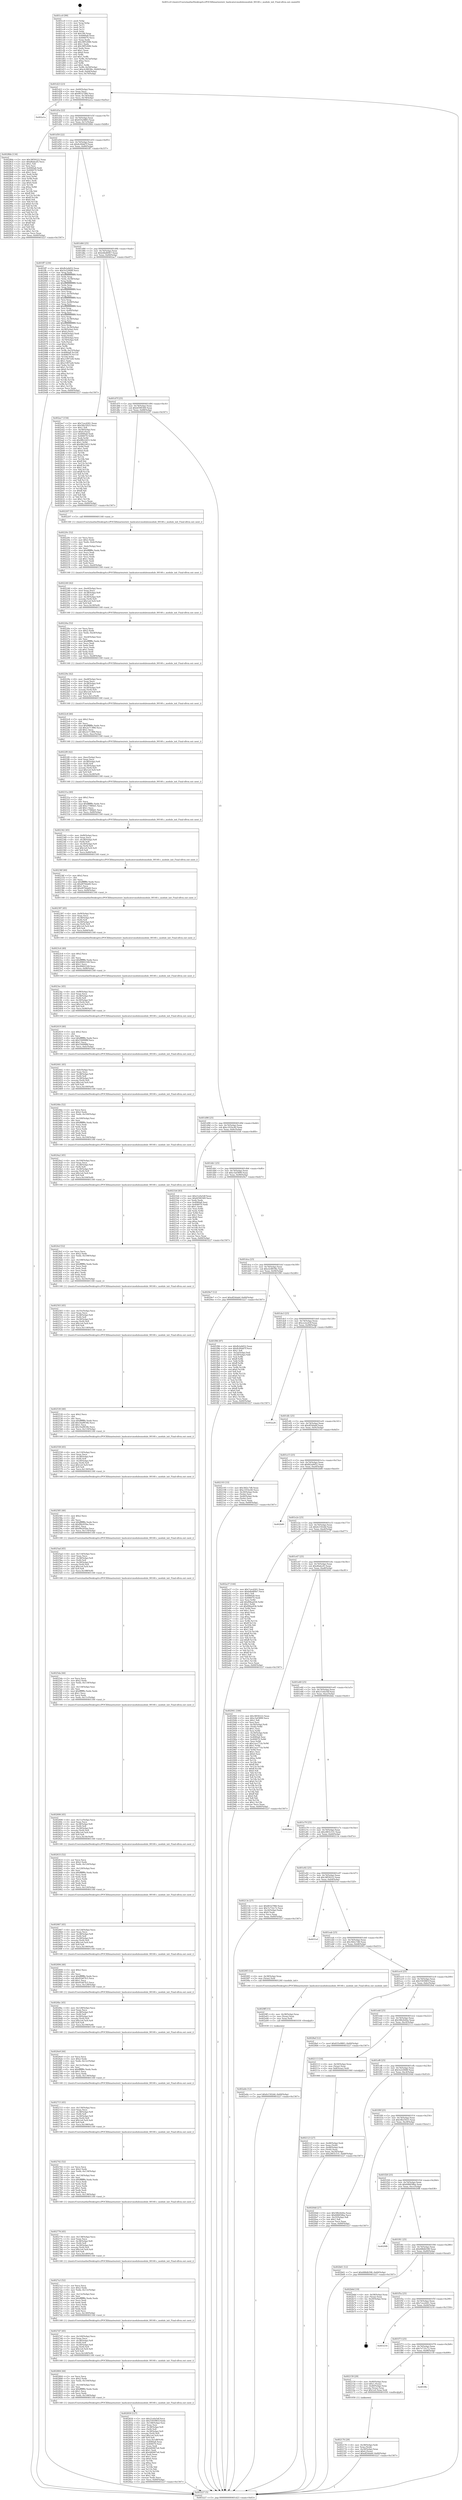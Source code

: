 digraph "0x401cc0" {
  label = "0x401cc0 (/mnt/c/Users/mathe/Desktop/tcc/POCII/binaries/extr_hashcatsrcmodulesmodule_00140.c_module_init_Final-ollvm.out::main(0))"
  labelloc = "t"
  node[shape=record]

  Entry [label="",width=0.3,height=0.3,shape=circle,fillcolor=black,style=filled]
  "0x401d23" [label="{
     0x401d23 [23]\l
     | [instrs]\l
     &nbsp;&nbsp;0x401d23 \<+3\>: mov -0x60(%rbp),%eax\l
     &nbsp;&nbsp;0x401d26 \<+2\>: mov %eax,%ecx\l
     &nbsp;&nbsp;0x401d28 \<+6\>: sub $0x80327f66,%ecx\l
     &nbsp;&nbsp;0x401d2e \<+3\>: mov %eax,-0x74(%rbp)\l
     &nbsp;&nbsp;0x401d31 \<+3\>: mov %ecx,-0x78(%rbp)\l
     &nbsp;&nbsp;0x401d34 \<+6\>: je 0000000000402a1a \<main+0xd5a\>\l
  }"]
  "0x402a1a" [label="{
     0x402a1a\l
  }", style=dashed]
  "0x401d3a" [label="{
     0x401d3a [22]\l
     | [instrs]\l
     &nbsp;&nbsp;0x401d3a \<+5\>: jmp 0000000000401d3f \<main+0x7f\>\l
     &nbsp;&nbsp;0x401d3f \<+3\>: mov -0x74(%rbp),%eax\l
     &nbsp;&nbsp;0x401d42 \<+5\>: sub $0x835e9883,%eax\l
     &nbsp;&nbsp;0x401d47 \<+3\>: mov %eax,-0x7c(%rbp)\l
     &nbsp;&nbsp;0x401d4a \<+6\>: je 00000000004028bb \<main+0xbfb\>\l
  }"]
  Exit [label="",width=0.3,height=0.3,shape=circle,fillcolor=black,style=filled,peripheries=2]
  "0x4028bb" [label="{
     0x4028bb [134]\l
     | [instrs]\l
     &nbsp;&nbsp;0x4028bb \<+5\>: mov $0x38f30222,%eax\l
     &nbsp;&nbsp;0x4028c0 \<+5\>: mov $0xd6abcd5,%ecx\l
     &nbsp;&nbsp;0x4028c5 \<+2\>: mov $0x1,%dl\l
     &nbsp;&nbsp;0x4028c7 \<+2\>: xor %esi,%esi\l
     &nbsp;&nbsp;0x4028c9 \<+7\>: mov 0x4060a8,%edi\l
     &nbsp;&nbsp;0x4028d0 \<+8\>: mov 0x406070,%r8d\l
     &nbsp;&nbsp;0x4028d8 \<+3\>: sub $0x1,%esi\l
     &nbsp;&nbsp;0x4028db \<+3\>: mov %edi,%r9d\l
     &nbsp;&nbsp;0x4028de \<+3\>: add %esi,%r9d\l
     &nbsp;&nbsp;0x4028e1 \<+4\>: imul %r9d,%edi\l
     &nbsp;&nbsp;0x4028e5 \<+3\>: and $0x1,%edi\l
     &nbsp;&nbsp;0x4028e8 \<+3\>: cmp $0x0,%edi\l
     &nbsp;&nbsp;0x4028eb \<+4\>: sete %r10b\l
     &nbsp;&nbsp;0x4028ef \<+4\>: cmp $0xa,%r8d\l
     &nbsp;&nbsp;0x4028f3 \<+4\>: setl %r11b\l
     &nbsp;&nbsp;0x4028f7 \<+3\>: mov %r10b,%bl\l
     &nbsp;&nbsp;0x4028fa \<+3\>: xor $0xff,%bl\l
     &nbsp;&nbsp;0x4028fd \<+3\>: mov %r11b,%r14b\l
     &nbsp;&nbsp;0x402900 \<+4\>: xor $0xff,%r14b\l
     &nbsp;&nbsp;0x402904 \<+3\>: xor $0x0,%dl\l
     &nbsp;&nbsp;0x402907 \<+3\>: mov %bl,%r15b\l
     &nbsp;&nbsp;0x40290a \<+4\>: and $0x0,%r15b\l
     &nbsp;&nbsp;0x40290e \<+3\>: and %dl,%r10b\l
     &nbsp;&nbsp;0x402911 \<+3\>: mov %r14b,%r12b\l
     &nbsp;&nbsp;0x402914 \<+4\>: and $0x0,%r12b\l
     &nbsp;&nbsp;0x402918 \<+3\>: and %dl,%r11b\l
     &nbsp;&nbsp;0x40291b \<+3\>: or %r10b,%r15b\l
     &nbsp;&nbsp;0x40291e \<+3\>: or %r11b,%r12b\l
     &nbsp;&nbsp;0x402921 \<+3\>: xor %r12b,%r15b\l
     &nbsp;&nbsp;0x402924 \<+3\>: or %r14b,%bl\l
     &nbsp;&nbsp;0x402927 \<+3\>: xor $0xff,%bl\l
     &nbsp;&nbsp;0x40292a \<+3\>: or $0x0,%dl\l
     &nbsp;&nbsp;0x40292d \<+2\>: and %dl,%bl\l
     &nbsp;&nbsp;0x40292f \<+3\>: or %bl,%r15b\l
     &nbsp;&nbsp;0x402932 \<+4\>: test $0x1,%r15b\l
     &nbsp;&nbsp;0x402936 \<+3\>: cmovne %ecx,%eax\l
     &nbsp;&nbsp;0x402939 \<+3\>: mov %eax,-0x60(%rbp)\l
     &nbsp;&nbsp;0x40293c \<+5\>: jmp 0000000000403227 \<main+0x1567\>\l
  }"]
  "0x401d50" [label="{
     0x401d50 [22]\l
     | [instrs]\l
     &nbsp;&nbsp;0x401d50 \<+5\>: jmp 0000000000401d55 \<main+0x95\>\l
     &nbsp;&nbsp;0x401d55 \<+3\>: mov -0x74(%rbp),%eax\l
     &nbsp;&nbsp;0x401d58 \<+5\>: sub $0x8c40dd7f,%eax\l
     &nbsp;&nbsp;0x401d5d \<+3\>: mov %eax,-0x80(%rbp)\l
     &nbsp;&nbsp;0x401d60 \<+6\>: je 0000000000401ff7 \<main+0x337\>\l
  }"]
  "0x402a0e" [label="{
     0x402a0e [12]\l
     | [instrs]\l
     &nbsp;&nbsp;0x402a0e \<+7\>: movl $0xfe1502dd,-0x60(%rbp)\l
     &nbsp;&nbsp;0x402a15 \<+5\>: jmp 0000000000403227 \<main+0x1567\>\l
  }"]
  "0x401ff7" [label="{
     0x401ff7 [230]\l
     | [instrs]\l
     &nbsp;&nbsp;0x401ff7 \<+5\>: mov $0xfb2a9d52,%eax\l
     &nbsp;&nbsp;0x401ffc \<+5\>: mov $0x5e220fd8,%ecx\l
     &nbsp;&nbsp;0x402001 \<+3\>: mov %rsp,%rdx\l
     &nbsp;&nbsp;0x402004 \<+4\>: add $0xfffffffffffffff0,%rdx\l
     &nbsp;&nbsp;0x402008 \<+3\>: mov %rdx,%rsp\l
     &nbsp;&nbsp;0x40200b \<+4\>: mov %rdx,-0x58(%rbp)\l
     &nbsp;&nbsp;0x40200f \<+3\>: mov %rsp,%rdx\l
     &nbsp;&nbsp;0x402012 \<+4\>: add $0xfffffffffffffff0,%rdx\l
     &nbsp;&nbsp;0x402016 \<+3\>: mov %rdx,%rsp\l
     &nbsp;&nbsp;0x402019 \<+3\>: mov %rsp,%rsi\l
     &nbsp;&nbsp;0x40201c \<+4\>: add $0xfffffffffffffff0,%rsi\l
     &nbsp;&nbsp;0x402020 \<+3\>: mov %rsi,%rsp\l
     &nbsp;&nbsp;0x402023 \<+4\>: mov %rsi,-0x50(%rbp)\l
     &nbsp;&nbsp;0x402027 \<+3\>: mov %rsp,%rsi\l
     &nbsp;&nbsp;0x40202a \<+4\>: add $0xfffffffffffffff0,%rsi\l
     &nbsp;&nbsp;0x40202e \<+3\>: mov %rsi,%rsp\l
     &nbsp;&nbsp;0x402031 \<+4\>: mov %rsi,-0x48(%rbp)\l
     &nbsp;&nbsp;0x402035 \<+3\>: mov %rsp,%rsi\l
     &nbsp;&nbsp;0x402038 \<+4\>: add $0xfffffffffffffff0,%rsi\l
     &nbsp;&nbsp;0x40203c \<+3\>: mov %rsi,%rsp\l
     &nbsp;&nbsp;0x40203f \<+4\>: mov %rsi,-0x40(%rbp)\l
     &nbsp;&nbsp;0x402043 \<+3\>: mov %rsp,%rsi\l
     &nbsp;&nbsp;0x402046 \<+4\>: add $0xfffffffffffffff0,%rsi\l
     &nbsp;&nbsp;0x40204a \<+3\>: mov %rsi,%rsp\l
     &nbsp;&nbsp;0x40204d \<+4\>: mov %rsi,-0x38(%rbp)\l
     &nbsp;&nbsp;0x402051 \<+3\>: mov %rsp,%rsi\l
     &nbsp;&nbsp;0x402054 \<+4\>: add $0xfffffffffffffff0,%rsi\l
     &nbsp;&nbsp;0x402058 \<+3\>: mov %rsi,%rsp\l
     &nbsp;&nbsp;0x40205b \<+4\>: mov %rsi,-0x30(%rbp)\l
     &nbsp;&nbsp;0x40205f \<+4\>: mov -0x58(%rbp),%rsi\l
     &nbsp;&nbsp;0x402063 \<+6\>: movl $0x0,(%rsi)\l
     &nbsp;&nbsp;0x402069 \<+3\>: mov -0x64(%rbp),%edi\l
     &nbsp;&nbsp;0x40206c \<+2\>: mov %edi,(%rdx)\l
     &nbsp;&nbsp;0x40206e \<+4\>: mov -0x50(%rbp),%rsi\l
     &nbsp;&nbsp;0x402072 \<+4\>: mov -0x70(%rbp),%r8\l
     &nbsp;&nbsp;0x402076 \<+3\>: mov %r8,(%rsi)\l
     &nbsp;&nbsp;0x402079 \<+3\>: cmpl $0x2,(%rdx)\l
     &nbsp;&nbsp;0x40207c \<+4\>: setne %r9b\l
     &nbsp;&nbsp;0x402080 \<+4\>: and $0x1,%r9b\l
     &nbsp;&nbsp;0x402084 \<+4\>: mov %r9b,-0x25(%rbp)\l
     &nbsp;&nbsp;0x402088 \<+8\>: mov 0x4060a8,%r10d\l
     &nbsp;&nbsp;0x402090 \<+8\>: mov 0x406070,%r11d\l
     &nbsp;&nbsp;0x402098 \<+3\>: mov %r10d,%ebx\l
     &nbsp;&nbsp;0x40209b \<+6\>: add $0x21f87ed4,%ebx\l
     &nbsp;&nbsp;0x4020a1 \<+3\>: sub $0x1,%ebx\l
     &nbsp;&nbsp;0x4020a4 \<+6\>: sub $0x21f87ed4,%ebx\l
     &nbsp;&nbsp;0x4020aa \<+4\>: imul %ebx,%r10d\l
     &nbsp;&nbsp;0x4020ae \<+4\>: and $0x1,%r10d\l
     &nbsp;&nbsp;0x4020b2 \<+4\>: cmp $0x0,%r10d\l
     &nbsp;&nbsp;0x4020b6 \<+4\>: sete %r9b\l
     &nbsp;&nbsp;0x4020ba \<+4\>: cmp $0xa,%r11d\l
     &nbsp;&nbsp;0x4020be \<+4\>: setl %r14b\l
     &nbsp;&nbsp;0x4020c2 \<+3\>: mov %r9b,%r15b\l
     &nbsp;&nbsp;0x4020c5 \<+3\>: and %r14b,%r15b\l
     &nbsp;&nbsp;0x4020c8 \<+3\>: xor %r14b,%r9b\l
     &nbsp;&nbsp;0x4020cb \<+3\>: or %r9b,%r15b\l
     &nbsp;&nbsp;0x4020ce \<+4\>: test $0x1,%r15b\l
     &nbsp;&nbsp;0x4020d2 \<+3\>: cmovne %ecx,%eax\l
     &nbsp;&nbsp;0x4020d5 \<+3\>: mov %eax,-0x60(%rbp)\l
     &nbsp;&nbsp;0x4020d8 \<+5\>: jmp 0000000000403227 \<main+0x1567\>\l
  }"]
  "0x401d66" [label="{
     0x401d66 [25]\l
     | [instrs]\l
     &nbsp;&nbsp;0x401d66 \<+5\>: jmp 0000000000401d6b \<main+0xab\>\l
     &nbsp;&nbsp;0x401d6b \<+3\>: mov -0x74(%rbp),%eax\l
     &nbsp;&nbsp;0x401d6e \<+5\>: sub $0xb4bd60b7,%eax\l
     &nbsp;&nbsp;0x401d73 \<+6\>: mov %eax,-0x84(%rbp)\l
     &nbsp;&nbsp;0x401d79 \<+6\>: je 0000000000402ac7 \<main+0xe07\>\l
  }"]
  "0x4029ff" [label="{
     0x4029ff [15]\l
     | [instrs]\l
     &nbsp;&nbsp;0x4029ff \<+4\>: mov -0x38(%rbp),%rax\l
     &nbsp;&nbsp;0x402a03 \<+3\>: mov (%rax),%rax\l
     &nbsp;&nbsp;0x402a06 \<+3\>: mov %rax,%rdi\l
     &nbsp;&nbsp;0x402a09 \<+5\>: call 0000000000401030 \<free@plt\>\l
     | [calls]\l
     &nbsp;&nbsp;0x401030 \{1\} (unknown)\l
  }"]
  "0x402ac7" [label="{
     0x402ac7 [154]\l
     | [instrs]\l
     &nbsp;&nbsp;0x402ac7 \<+5\>: mov $0x7cecd261,%eax\l
     &nbsp;&nbsp;0x402acc \<+5\>: mov $0x5fb25025,%ecx\l
     &nbsp;&nbsp;0x402ad1 \<+2\>: mov $0x1,%dl\l
     &nbsp;&nbsp;0x402ad3 \<+4\>: mov -0x58(%rbp),%rsi\l
     &nbsp;&nbsp;0x402ad7 \<+6\>: movl $0x0,(%rsi)\l
     &nbsp;&nbsp;0x402add \<+7\>: mov 0x4060a8,%edi\l
     &nbsp;&nbsp;0x402ae4 \<+8\>: mov 0x406070,%r8d\l
     &nbsp;&nbsp;0x402aec \<+3\>: mov %edi,%r9d\l
     &nbsp;&nbsp;0x402aef \<+7\>: sub $0x9f622653,%r9d\l
     &nbsp;&nbsp;0x402af6 \<+4\>: sub $0x1,%r9d\l
     &nbsp;&nbsp;0x402afa \<+7\>: add $0x9f622653,%r9d\l
     &nbsp;&nbsp;0x402b01 \<+4\>: imul %r9d,%edi\l
     &nbsp;&nbsp;0x402b05 \<+3\>: and $0x1,%edi\l
     &nbsp;&nbsp;0x402b08 \<+3\>: cmp $0x0,%edi\l
     &nbsp;&nbsp;0x402b0b \<+4\>: sete %r10b\l
     &nbsp;&nbsp;0x402b0f \<+4\>: cmp $0xa,%r8d\l
     &nbsp;&nbsp;0x402b13 \<+4\>: setl %r11b\l
     &nbsp;&nbsp;0x402b17 \<+3\>: mov %r10b,%bl\l
     &nbsp;&nbsp;0x402b1a \<+3\>: xor $0xff,%bl\l
     &nbsp;&nbsp;0x402b1d \<+3\>: mov %r11b,%r14b\l
     &nbsp;&nbsp;0x402b20 \<+4\>: xor $0xff,%r14b\l
     &nbsp;&nbsp;0x402b24 \<+3\>: xor $0x1,%dl\l
     &nbsp;&nbsp;0x402b27 \<+3\>: mov %bl,%r15b\l
     &nbsp;&nbsp;0x402b2a \<+4\>: and $0xff,%r15b\l
     &nbsp;&nbsp;0x402b2e \<+3\>: and %dl,%r10b\l
     &nbsp;&nbsp;0x402b31 \<+3\>: mov %r14b,%r12b\l
     &nbsp;&nbsp;0x402b34 \<+4\>: and $0xff,%r12b\l
     &nbsp;&nbsp;0x402b38 \<+3\>: and %dl,%r11b\l
     &nbsp;&nbsp;0x402b3b \<+3\>: or %r10b,%r15b\l
     &nbsp;&nbsp;0x402b3e \<+3\>: or %r11b,%r12b\l
     &nbsp;&nbsp;0x402b41 \<+3\>: xor %r12b,%r15b\l
     &nbsp;&nbsp;0x402b44 \<+3\>: or %r14b,%bl\l
     &nbsp;&nbsp;0x402b47 \<+3\>: xor $0xff,%bl\l
     &nbsp;&nbsp;0x402b4a \<+3\>: or $0x1,%dl\l
     &nbsp;&nbsp;0x402b4d \<+2\>: and %dl,%bl\l
     &nbsp;&nbsp;0x402b4f \<+3\>: or %bl,%r15b\l
     &nbsp;&nbsp;0x402b52 \<+4\>: test $0x1,%r15b\l
     &nbsp;&nbsp;0x402b56 \<+3\>: cmovne %ecx,%eax\l
     &nbsp;&nbsp;0x402b59 \<+3\>: mov %eax,-0x60(%rbp)\l
     &nbsp;&nbsp;0x402b5c \<+5\>: jmp 0000000000403227 \<main+0x1567\>\l
  }"]
  "0x401d7f" [label="{
     0x401d7f [25]\l
     | [instrs]\l
     &nbsp;&nbsp;0x401d7f \<+5\>: jmp 0000000000401d84 \<main+0xc4\>\l
     &nbsp;&nbsp;0x401d84 \<+3\>: mov -0x74(%rbp),%eax\l
     &nbsp;&nbsp;0x401d87 \<+5\>: sub $0xbf390369,%eax\l
     &nbsp;&nbsp;0x401d8c \<+6\>: mov %eax,-0x88(%rbp)\l
     &nbsp;&nbsp;0x401d92 \<+6\>: je 0000000000402207 \<main+0x547\>\l
  }"]
  "0x402830" [label="{
     0x402830 [127]\l
     | [instrs]\l
     &nbsp;&nbsp;0x402830 \<+5\>: mov $0x21e0a5df,%ecx\l
     &nbsp;&nbsp;0x402835 \<+5\>: mov $0x5593981f,%edx\l
     &nbsp;&nbsp;0x40283a \<+6\>: mov -0x148(%rbp),%esi\l
     &nbsp;&nbsp;0x402840 \<+3\>: imul %eax,%esi\l
     &nbsp;&nbsp;0x402843 \<+4\>: mov -0x38(%rbp),%r8\l
     &nbsp;&nbsp;0x402847 \<+3\>: mov (%r8),%r8\l
     &nbsp;&nbsp;0x40284a \<+4\>: mov -0x30(%rbp),%r9\l
     &nbsp;&nbsp;0x40284e \<+3\>: movslq (%r9),%r9\l
     &nbsp;&nbsp;0x402851 \<+7\>: imul $0x1e0,%r9,%r9\l
     &nbsp;&nbsp;0x402858 \<+3\>: add %r9,%r8\l
     &nbsp;&nbsp;0x40285b \<+7\>: mov %esi,0x1d8(%r8)\l
     &nbsp;&nbsp;0x402862 \<+7\>: mov 0x4060a8,%eax\l
     &nbsp;&nbsp;0x402869 \<+7\>: mov 0x406070,%esi\l
     &nbsp;&nbsp;0x402870 \<+2\>: mov %eax,%edi\l
     &nbsp;&nbsp;0x402872 \<+6\>: sub $0x4d0467a4,%edi\l
     &nbsp;&nbsp;0x402878 \<+3\>: sub $0x1,%edi\l
     &nbsp;&nbsp;0x40287b \<+6\>: add $0x4d0467a4,%edi\l
     &nbsp;&nbsp;0x402881 \<+3\>: imul %edi,%eax\l
     &nbsp;&nbsp;0x402884 \<+3\>: and $0x1,%eax\l
     &nbsp;&nbsp;0x402887 \<+3\>: cmp $0x0,%eax\l
     &nbsp;&nbsp;0x40288a \<+4\>: sete %r10b\l
     &nbsp;&nbsp;0x40288e \<+3\>: cmp $0xa,%esi\l
     &nbsp;&nbsp;0x402891 \<+4\>: setl %r11b\l
     &nbsp;&nbsp;0x402895 \<+3\>: mov %r10b,%bl\l
     &nbsp;&nbsp;0x402898 \<+3\>: and %r11b,%bl\l
     &nbsp;&nbsp;0x40289b \<+3\>: xor %r11b,%r10b\l
     &nbsp;&nbsp;0x40289e \<+3\>: or %r10b,%bl\l
     &nbsp;&nbsp;0x4028a1 \<+3\>: test $0x1,%bl\l
     &nbsp;&nbsp;0x4028a4 \<+3\>: cmovne %edx,%ecx\l
     &nbsp;&nbsp;0x4028a7 \<+3\>: mov %ecx,-0x60(%rbp)\l
     &nbsp;&nbsp;0x4028aa \<+5\>: jmp 0000000000403227 \<main+0x1567\>\l
  }"]
  "0x402207" [label="{
     0x402207 [5]\l
     | [instrs]\l
     &nbsp;&nbsp;0x402207 \<+5\>: call 0000000000401160 \<next_i\>\l
     | [calls]\l
     &nbsp;&nbsp;0x401160 \{1\} (/mnt/c/Users/mathe/Desktop/tcc/POCII/binaries/extr_hashcatsrcmodulesmodule_00140.c_module_init_Final-ollvm.out::next_i)\l
  }"]
  "0x401d98" [label="{
     0x401d98 [25]\l
     | [instrs]\l
     &nbsp;&nbsp;0x401d98 \<+5\>: jmp 0000000000401d9d \<main+0xdd\>\l
     &nbsp;&nbsp;0x401d9d \<+3\>: mov -0x74(%rbp),%eax\l
     &nbsp;&nbsp;0x401da0 \<+5\>: sub $0xc101bc40,%eax\l
     &nbsp;&nbsp;0x401da5 \<+6\>: mov %eax,-0x8c(%rbp)\l
     &nbsp;&nbsp;0x401dab \<+6\>: je 00000000004021b4 \<main+0x4f4\>\l
  }"]
  "0x402804" [label="{
     0x402804 [44]\l
     | [instrs]\l
     &nbsp;&nbsp;0x402804 \<+2\>: xor %ecx,%ecx\l
     &nbsp;&nbsp;0x402806 \<+5\>: mov $0x2,%edx\l
     &nbsp;&nbsp;0x40280b \<+6\>: mov %edx,-0x144(%rbp)\l
     &nbsp;&nbsp;0x402811 \<+1\>: cltd\l
     &nbsp;&nbsp;0x402812 \<+6\>: mov -0x144(%rbp),%esi\l
     &nbsp;&nbsp;0x402818 \<+2\>: idiv %esi\l
     &nbsp;&nbsp;0x40281a \<+6\>: imul $0xfffffffe,%edx,%edx\l
     &nbsp;&nbsp;0x402820 \<+3\>: sub $0x1,%ecx\l
     &nbsp;&nbsp;0x402823 \<+2\>: sub %ecx,%edx\l
     &nbsp;&nbsp;0x402825 \<+6\>: mov %edx,-0x148(%rbp)\l
     &nbsp;&nbsp;0x40282b \<+5\>: call 0000000000401160 \<next_i\>\l
     | [calls]\l
     &nbsp;&nbsp;0x401160 \{1\} (/mnt/c/Users/mathe/Desktop/tcc/POCII/binaries/extr_hashcatsrcmodulesmodule_00140.c_module_init_Final-ollvm.out::next_i)\l
  }"]
  "0x4021b4" [label="{
     0x4021b4 [83]\l
     | [instrs]\l
     &nbsp;&nbsp;0x4021b4 \<+5\>: mov $0x21e0a5df,%eax\l
     &nbsp;&nbsp;0x4021b9 \<+5\>: mov $0xbf390369,%ecx\l
     &nbsp;&nbsp;0x4021be \<+2\>: xor %edx,%edx\l
     &nbsp;&nbsp;0x4021c0 \<+7\>: mov 0x4060a8,%esi\l
     &nbsp;&nbsp;0x4021c7 \<+7\>: mov 0x406070,%edi\l
     &nbsp;&nbsp;0x4021ce \<+3\>: sub $0x1,%edx\l
     &nbsp;&nbsp;0x4021d1 \<+3\>: mov %esi,%r8d\l
     &nbsp;&nbsp;0x4021d4 \<+3\>: add %edx,%r8d\l
     &nbsp;&nbsp;0x4021d7 \<+4\>: imul %r8d,%esi\l
     &nbsp;&nbsp;0x4021db \<+3\>: and $0x1,%esi\l
     &nbsp;&nbsp;0x4021de \<+3\>: cmp $0x0,%esi\l
     &nbsp;&nbsp;0x4021e1 \<+4\>: sete %r9b\l
     &nbsp;&nbsp;0x4021e5 \<+3\>: cmp $0xa,%edi\l
     &nbsp;&nbsp;0x4021e8 \<+4\>: setl %r10b\l
     &nbsp;&nbsp;0x4021ec \<+3\>: mov %r9b,%r11b\l
     &nbsp;&nbsp;0x4021ef \<+3\>: and %r10b,%r11b\l
     &nbsp;&nbsp;0x4021f2 \<+3\>: xor %r10b,%r9b\l
     &nbsp;&nbsp;0x4021f5 \<+3\>: or %r9b,%r11b\l
     &nbsp;&nbsp;0x4021f8 \<+4\>: test $0x1,%r11b\l
     &nbsp;&nbsp;0x4021fc \<+3\>: cmovne %ecx,%eax\l
     &nbsp;&nbsp;0x4021ff \<+3\>: mov %eax,-0x60(%rbp)\l
     &nbsp;&nbsp;0x402202 \<+5\>: jmp 0000000000403227 \<main+0x1567\>\l
  }"]
  "0x401db1" [label="{
     0x401db1 [25]\l
     | [instrs]\l
     &nbsp;&nbsp;0x401db1 \<+5\>: jmp 0000000000401db6 \<main+0xf6\>\l
     &nbsp;&nbsp;0x401db6 \<+3\>: mov -0x74(%rbp),%eax\l
     &nbsp;&nbsp;0x401db9 \<+5\>: sub $0xc5af3899,%eax\l
     &nbsp;&nbsp;0x401dbe \<+6\>: mov %eax,-0x90(%rbp)\l
     &nbsp;&nbsp;0x401dc4 \<+6\>: je 00000000004029e7 \<main+0xd27\>\l
  }"]
  "0x4027d7" [label="{
     0x4027d7 [45]\l
     | [instrs]\l
     &nbsp;&nbsp;0x4027d7 \<+6\>: mov -0x140(%rbp),%ecx\l
     &nbsp;&nbsp;0x4027dd \<+3\>: imul %eax,%ecx\l
     &nbsp;&nbsp;0x4027e0 \<+4\>: mov -0x38(%rbp),%r8\l
     &nbsp;&nbsp;0x4027e4 \<+3\>: mov (%r8),%r8\l
     &nbsp;&nbsp;0x4027e7 \<+4\>: mov -0x30(%rbp),%r9\l
     &nbsp;&nbsp;0x4027eb \<+3\>: movslq (%r9),%r9\l
     &nbsp;&nbsp;0x4027ee \<+7\>: imul $0x1e0,%r9,%r9\l
     &nbsp;&nbsp;0x4027f5 \<+3\>: add %r9,%r8\l
     &nbsp;&nbsp;0x4027f8 \<+7\>: mov %ecx,0x1d4(%r8)\l
     &nbsp;&nbsp;0x4027ff \<+5\>: call 0000000000401160 \<next_i\>\l
     | [calls]\l
     &nbsp;&nbsp;0x401160 \{1\} (/mnt/c/Users/mathe/Desktop/tcc/POCII/binaries/extr_hashcatsrcmodulesmodule_00140.c_module_init_Final-ollvm.out::next_i)\l
  }"]
  "0x4029e7" [label="{
     0x4029e7 [12]\l
     | [instrs]\l
     &nbsp;&nbsp;0x4029e7 \<+7\>: movl $0xdf24dabf,-0x60(%rbp)\l
     &nbsp;&nbsp;0x4029ee \<+5\>: jmp 0000000000403227 \<main+0x1567\>\l
  }"]
  "0x401dca" [label="{
     0x401dca [25]\l
     | [instrs]\l
     &nbsp;&nbsp;0x401dca \<+5\>: jmp 0000000000401dcf \<main+0x10f\>\l
     &nbsp;&nbsp;0x401dcf \<+3\>: mov -0x74(%rbp),%eax\l
     &nbsp;&nbsp;0x401dd2 \<+5\>: sub $0xcb38038e,%eax\l
     &nbsp;&nbsp;0x401dd7 \<+6\>: mov %eax,-0x94(%rbp)\l
     &nbsp;&nbsp;0x401ddd \<+6\>: je 0000000000401f96 \<main+0x2d6\>\l
  }"]
  "0x4027a3" [label="{
     0x4027a3 [52]\l
     | [instrs]\l
     &nbsp;&nbsp;0x4027a3 \<+2\>: xor %ecx,%ecx\l
     &nbsp;&nbsp;0x4027a5 \<+5\>: mov $0x2,%edx\l
     &nbsp;&nbsp;0x4027aa \<+6\>: mov %edx,-0x13c(%rbp)\l
     &nbsp;&nbsp;0x4027b0 \<+1\>: cltd\l
     &nbsp;&nbsp;0x4027b1 \<+6\>: mov -0x13c(%rbp),%esi\l
     &nbsp;&nbsp;0x4027b7 \<+2\>: idiv %esi\l
     &nbsp;&nbsp;0x4027b9 \<+6\>: imul $0xfffffffe,%edx,%edx\l
     &nbsp;&nbsp;0x4027bf \<+2\>: mov %ecx,%edi\l
     &nbsp;&nbsp;0x4027c1 \<+2\>: sub %edx,%edi\l
     &nbsp;&nbsp;0x4027c3 \<+2\>: mov %ecx,%edx\l
     &nbsp;&nbsp;0x4027c5 \<+3\>: sub $0x1,%edx\l
     &nbsp;&nbsp;0x4027c8 \<+2\>: add %edx,%edi\l
     &nbsp;&nbsp;0x4027ca \<+2\>: sub %edi,%ecx\l
     &nbsp;&nbsp;0x4027cc \<+6\>: mov %ecx,-0x140(%rbp)\l
     &nbsp;&nbsp;0x4027d2 \<+5\>: call 0000000000401160 \<next_i\>\l
     | [calls]\l
     &nbsp;&nbsp;0x401160 \{1\} (/mnt/c/Users/mathe/Desktop/tcc/POCII/binaries/extr_hashcatsrcmodulesmodule_00140.c_module_init_Final-ollvm.out::next_i)\l
  }"]
  "0x401f96" [label="{
     0x401f96 [97]\l
     | [instrs]\l
     &nbsp;&nbsp;0x401f96 \<+5\>: mov $0xfb2a9d52,%eax\l
     &nbsp;&nbsp;0x401f9b \<+5\>: mov $0x8c40dd7f,%ecx\l
     &nbsp;&nbsp;0x401fa0 \<+2\>: mov $0x1,%dl\l
     &nbsp;&nbsp;0x401fa2 \<+4\>: mov -0x5a(%rbp),%sil\l
     &nbsp;&nbsp;0x401fa6 \<+4\>: mov -0x59(%rbp),%dil\l
     &nbsp;&nbsp;0x401faa \<+3\>: mov %sil,%r8b\l
     &nbsp;&nbsp;0x401fad \<+4\>: xor $0xff,%r8b\l
     &nbsp;&nbsp;0x401fb1 \<+3\>: mov %dil,%r9b\l
     &nbsp;&nbsp;0x401fb4 \<+4\>: xor $0xff,%r9b\l
     &nbsp;&nbsp;0x401fb8 \<+3\>: xor $0x0,%dl\l
     &nbsp;&nbsp;0x401fbb \<+3\>: mov %r8b,%r10b\l
     &nbsp;&nbsp;0x401fbe \<+4\>: and $0x0,%r10b\l
     &nbsp;&nbsp;0x401fc2 \<+3\>: and %dl,%sil\l
     &nbsp;&nbsp;0x401fc5 \<+3\>: mov %r9b,%r11b\l
     &nbsp;&nbsp;0x401fc8 \<+4\>: and $0x0,%r11b\l
     &nbsp;&nbsp;0x401fcc \<+3\>: and %dl,%dil\l
     &nbsp;&nbsp;0x401fcf \<+3\>: or %sil,%r10b\l
     &nbsp;&nbsp;0x401fd2 \<+3\>: or %dil,%r11b\l
     &nbsp;&nbsp;0x401fd5 \<+3\>: xor %r11b,%r10b\l
     &nbsp;&nbsp;0x401fd8 \<+3\>: or %r9b,%r8b\l
     &nbsp;&nbsp;0x401fdb \<+4\>: xor $0xff,%r8b\l
     &nbsp;&nbsp;0x401fdf \<+3\>: or $0x0,%dl\l
     &nbsp;&nbsp;0x401fe2 \<+3\>: and %dl,%r8b\l
     &nbsp;&nbsp;0x401fe5 \<+3\>: or %r8b,%r10b\l
     &nbsp;&nbsp;0x401fe8 \<+4\>: test $0x1,%r10b\l
     &nbsp;&nbsp;0x401fec \<+3\>: cmovne %ecx,%eax\l
     &nbsp;&nbsp;0x401fef \<+3\>: mov %eax,-0x60(%rbp)\l
     &nbsp;&nbsp;0x401ff2 \<+5\>: jmp 0000000000403227 \<main+0x1567\>\l
  }"]
  "0x401de3" [label="{
     0x401de3 [25]\l
     | [instrs]\l
     &nbsp;&nbsp;0x401de3 \<+5\>: jmp 0000000000401de8 \<main+0x128\>\l
     &nbsp;&nbsp;0x401de8 \<+3\>: mov -0x74(%rbp),%eax\l
     &nbsp;&nbsp;0x401deb \<+5\>: sub $0xce2ee43f,%eax\l
     &nbsp;&nbsp;0x401df0 \<+6\>: mov %eax,-0x98(%rbp)\l
     &nbsp;&nbsp;0x401df6 \<+6\>: je 0000000000402a26 \<main+0xd66\>\l
  }"]
  "0x403227" [label="{
     0x403227 [5]\l
     | [instrs]\l
     &nbsp;&nbsp;0x403227 \<+5\>: jmp 0000000000401d23 \<main+0x63\>\l
  }"]
  "0x401cc0" [label="{
     0x401cc0 [99]\l
     | [instrs]\l
     &nbsp;&nbsp;0x401cc0 \<+1\>: push %rbp\l
     &nbsp;&nbsp;0x401cc1 \<+3\>: mov %rsp,%rbp\l
     &nbsp;&nbsp;0x401cc4 \<+2\>: push %r15\l
     &nbsp;&nbsp;0x401cc6 \<+2\>: push %r14\l
     &nbsp;&nbsp;0x401cc8 \<+2\>: push %r12\l
     &nbsp;&nbsp;0x401cca \<+1\>: push %rbx\l
     &nbsp;&nbsp;0x401ccb \<+7\>: sub $0x190,%rsp\l
     &nbsp;&nbsp;0x401cd2 \<+7\>: mov 0x4060a8,%eax\l
     &nbsp;&nbsp;0x401cd9 \<+7\>: mov 0x406070,%ecx\l
     &nbsp;&nbsp;0x401ce0 \<+2\>: mov %eax,%edx\l
     &nbsp;&nbsp;0x401ce2 \<+6\>: add $0x38f52686,%edx\l
     &nbsp;&nbsp;0x401ce8 \<+3\>: sub $0x1,%edx\l
     &nbsp;&nbsp;0x401ceb \<+6\>: sub $0x38f52686,%edx\l
     &nbsp;&nbsp;0x401cf1 \<+3\>: imul %edx,%eax\l
     &nbsp;&nbsp;0x401cf4 \<+3\>: and $0x1,%eax\l
     &nbsp;&nbsp;0x401cf7 \<+3\>: cmp $0x0,%eax\l
     &nbsp;&nbsp;0x401cfa \<+4\>: sete %r8b\l
     &nbsp;&nbsp;0x401cfe \<+4\>: and $0x1,%r8b\l
     &nbsp;&nbsp;0x401d02 \<+4\>: mov %r8b,-0x5a(%rbp)\l
     &nbsp;&nbsp;0x401d06 \<+3\>: cmp $0xa,%ecx\l
     &nbsp;&nbsp;0x401d09 \<+4\>: setl %r8b\l
     &nbsp;&nbsp;0x401d0d \<+4\>: and $0x1,%r8b\l
     &nbsp;&nbsp;0x401d11 \<+4\>: mov %r8b,-0x59(%rbp)\l
     &nbsp;&nbsp;0x401d15 \<+7\>: movl $0xcb38038e,-0x60(%rbp)\l
     &nbsp;&nbsp;0x401d1c \<+3\>: mov %edi,-0x64(%rbp)\l
     &nbsp;&nbsp;0x401d1f \<+4\>: mov %rsi,-0x70(%rbp)\l
  }"]
  "0x402776" [label="{
     0x402776 [45]\l
     | [instrs]\l
     &nbsp;&nbsp;0x402776 \<+6\>: mov -0x138(%rbp),%ecx\l
     &nbsp;&nbsp;0x40277c \<+3\>: imul %eax,%ecx\l
     &nbsp;&nbsp;0x40277f \<+4\>: mov -0x38(%rbp),%r8\l
     &nbsp;&nbsp;0x402783 \<+3\>: mov (%r8),%r8\l
     &nbsp;&nbsp;0x402786 \<+4\>: mov -0x30(%rbp),%r9\l
     &nbsp;&nbsp;0x40278a \<+3\>: movslq (%r9),%r9\l
     &nbsp;&nbsp;0x40278d \<+7\>: imul $0x1e0,%r9,%r9\l
     &nbsp;&nbsp;0x402794 \<+3\>: add %r9,%r8\l
     &nbsp;&nbsp;0x402797 \<+7\>: mov %ecx,0x1d0(%r8)\l
     &nbsp;&nbsp;0x40279e \<+5\>: call 0000000000401160 \<next_i\>\l
     | [calls]\l
     &nbsp;&nbsp;0x401160 \{1\} (/mnt/c/Users/mathe/Desktop/tcc/POCII/binaries/extr_hashcatsrcmodulesmodule_00140.c_module_init_Final-ollvm.out::next_i)\l
  }"]
  "0x402a26" [label="{
     0x402a26\l
  }", style=dashed]
  "0x401dfc" [label="{
     0x401dfc [25]\l
     | [instrs]\l
     &nbsp;&nbsp;0x401dfc \<+5\>: jmp 0000000000401e01 \<main+0x141\>\l
     &nbsp;&nbsp;0x401e01 \<+3\>: mov -0x74(%rbp),%eax\l
     &nbsp;&nbsp;0x401e04 \<+5\>: sub $0xdf24dabf,%eax\l
     &nbsp;&nbsp;0x401e09 \<+6\>: mov %eax,-0x9c(%rbp)\l
     &nbsp;&nbsp;0x401e0f \<+6\>: je 0000000000402193 \<main+0x4d3\>\l
  }"]
  "0x402742" [label="{
     0x402742 [52]\l
     | [instrs]\l
     &nbsp;&nbsp;0x402742 \<+2\>: xor %ecx,%ecx\l
     &nbsp;&nbsp;0x402744 \<+5\>: mov $0x2,%edx\l
     &nbsp;&nbsp;0x402749 \<+6\>: mov %edx,-0x134(%rbp)\l
     &nbsp;&nbsp;0x40274f \<+1\>: cltd\l
     &nbsp;&nbsp;0x402750 \<+6\>: mov -0x134(%rbp),%esi\l
     &nbsp;&nbsp;0x402756 \<+2\>: idiv %esi\l
     &nbsp;&nbsp;0x402758 \<+6\>: imul $0xfffffffe,%edx,%edx\l
     &nbsp;&nbsp;0x40275e \<+2\>: mov %ecx,%edi\l
     &nbsp;&nbsp;0x402760 \<+2\>: sub %edx,%edi\l
     &nbsp;&nbsp;0x402762 \<+2\>: mov %ecx,%edx\l
     &nbsp;&nbsp;0x402764 \<+3\>: sub $0x1,%edx\l
     &nbsp;&nbsp;0x402767 \<+2\>: add %edx,%edi\l
     &nbsp;&nbsp;0x402769 \<+2\>: sub %edi,%ecx\l
     &nbsp;&nbsp;0x40276b \<+6\>: mov %ecx,-0x138(%rbp)\l
     &nbsp;&nbsp;0x402771 \<+5\>: call 0000000000401160 \<next_i\>\l
     | [calls]\l
     &nbsp;&nbsp;0x401160 \{1\} (/mnt/c/Users/mathe/Desktop/tcc/POCII/binaries/extr_hashcatsrcmodulesmodule_00140.c_module_init_Final-ollvm.out::next_i)\l
  }"]
  "0x402193" [label="{
     0x402193 [33]\l
     | [instrs]\l
     &nbsp;&nbsp;0x402193 \<+5\>: mov $0x3fd2c7d8,%eax\l
     &nbsp;&nbsp;0x402198 \<+5\>: mov $0xc101bc40,%ecx\l
     &nbsp;&nbsp;0x40219d \<+4\>: mov -0x30(%rbp),%rdx\l
     &nbsp;&nbsp;0x4021a1 \<+2\>: mov (%rdx),%esi\l
     &nbsp;&nbsp;0x4021a3 \<+4\>: mov -0x40(%rbp),%rdx\l
     &nbsp;&nbsp;0x4021a7 \<+2\>: cmp (%rdx),%esi\l
     &nbsp;&nbsp;0x4021a9 \<+3\>: cmovl %ecx,%eax\l
     &nbsp;&nbsp;0x4021ac \<+3\>: mov %eax,-0x60(%rbp)\l
     &nbsp;&nbsp;0x4021af \<+5\>: jmp 0000000000403227 \<main+0x1567\>\l
  }"]
  "0x401e15" [label="{
     0x401e15 [25]\l
     | [instrs]\l
     &nbsp;&nbsp;0x401e15 \<+5\>: jmp 0000000000401e1a \<main+0x15a\>\l
     &nbsp;&nbsp;0x401e1a \<+3\>: mov -0x74(%rbp),%eax\l
     &nbsp;&nbsp;0x401e1d \<+5\>: sub $0xfb2a9d52,%eax\l
     &nbsp;&nbsp;0x401e22 \<+6\>: mov %eax,-0xa0(%rbp)\l
     &nbsp;&nbsp;0x401e28 \<+6\>: je 0000000000402b80 \<main+0xec0\>\l
  }"]
  "0x402715" [label="{
     0x402715 [45]\l
     | [instrs]\l
     &nbsp;&nbsp;0x402715 \<+6\>: mov -0x130(%rbp),%ecx\l
     &nbsp;&nbsp;0x40271b \<+3\>: imul %eax,%ecx\l
     &nbsp;&nbsp;0x40271e \<+4\>: mov -0x38(%rbp),%r8\l
     &nbsp;&nbsp;0x402722 \<+3\>: mov (%r8),%r8\l
     &nbsp;&nbsp;0x402725 \<+4\>: mov -0x30(%rbp),%r9\l
     &nbsp;&nbsp;0x402729 \<+3\>: movslq (%r9),%r9\l
     &nbsp;&nbsp;0x40272c \<+7\>: imul $0x1e0,%r9,%r9\l
     &nbsp;&nbsp;0x402733 \<+3\>: add %r9,%r8\l
     &nbsp;&nbsp;0x402736 \<+7\>: mov %ecx,0x198(%r8)\l
     &nbsp;&nbsp;0x40273d \<+5\>: call 0000000000401160 \<next_i\>\l
     | [calls]\l
     &nbsp;&nbsp;0x401160 \{1\} (/mnt/c/Users/mathe/Desktop/tcc/POCII/binaries/extr_hashcatsrcmodulesmodule_00140.c_module_init_Final-ollvm.out::next_i)\l
  }"]
  "0x402b80" [label="{
     0x402b80\l
  }", style=dashed]
  "0x401e2e" [label="{
     0x401e2e [25]\l
     | [instrs]\l
     &nbsp;&nbsp;0x401e2e \<+5\>: jmp 0000000000401e33 \<main+0x173\>\l
     &nbsp;&nbsp;0x401e33 \<+3\>: mov -0x74(%rbp),%eax\l
     &nbsp;&nbsp;0x401e36 \<+5\>: sub $0xfe1502dd,%eax\l
     &nbsp;&nbsp;0x401e3b \<+6\>: mov %eax,-0xa4(%rbp)\l
     &nbsp;&nbsp;0x401e41 \<+6\>: je 0000000000402a37 \<main+0xd77\>\l
  }"]
  "0x4026e9" [label="{
     0x4026e9 [44]\l
     | [instrs]\l
     &nbsp;&nbsp;0x4026e9 \<+2\>: xor %ecx,%ecx\l
     &nbsp;&nbsp;0x4026eb \<+5\>: mov $0x2,%edx\l
     &nbsp;&nbsp;0x4026f0 \<+6\>: mov %edx,-0x12c(%rbp)\l
     &nbsp;&nbsp;0x4026f6 \<+1\>: cltd\l
     &nbsp;&nbsp;0x4026f7 \<+6\>: mov -0x12c(%rbp),%esi\l
     &nbsp;&nbsp;0x4026fd \<+2\>: idiv %esi\l
     &nbsp;&nbsp;0x4026ff \<+6\>: imul $0xfffffffe,%edx,%edx\l
     &nbsp;&nbsp;0x402705 \<+3\>: sub $0x1,%ecx\l
     &nbsp;&nbsp;0x402708 \<+2\>: sub %ecx,%edx\l
     &nbsp;&nbsp;0x40270a \<+6\>: mov %edx,-0x130(%rbp)\l
     &nbsp;&nbsp;0x402710 \<+5\>: call 0000000000401160 \<next_i\>\l
     | [calls]\l
     &nbsp;&nbsp;0x401160 \{1\} (/mnt/c/Users/mathe/Desktop/tcc/POCII/binaries/extr_hashcatsrcmodulesmodule_00140.c_module_init_Final-ollvm.out::next_i)\l
  }"]
  "0x402a37" [label="{
     0x402a37 [144]\l
     | [instrs]\l
     &nbsp;&nbsp;0x402a37 \<+5\>: mov $0x7cecd261,%eax\l
     &nbsp;&nbsp;0x402a3c \<+5\>: mov $0xb4bd60b7,%ecx\l
     &nbsp;&nbsp;0x402a41 \<+2\>: mov $0x1,%dl\l
     &nbsp;&nbsp;0x402a43 \<+7\>: mov 0x4060a8,%esi\l
     &nbsp;&nbsp;0x402a4a \<+7\>: mov 0x406070,%edi\l
     &nbsp;&nbsp;0x402a51 \<+3\>: mov %esi,%r8d\l
     &nbsp;&nbsp;0x402a54 \<+7\>: add $0xf08aa936,%r8d\l
     &nbsp;&nbsp;0x402a5b \<+4\>: sub $0x1,%r8d\l
     &nbsp;&nbsp;0x402a5f \<+7\>: sub $0xf08aa936,%r8d\l
     &nbsp;&nbsp;0x402a66 \<+4\>: imul %r8d,%esi\l
     &nbsp;&nbsp;0x402a6a \<+3\>: and $0x1,%esi\l
     &nbsp;&nbsp;0x402a6d \<+3\>: cmp $0x0,%esi\l
     &nbsp;&nbsp;0x402a70 \<+4\>: sete %r9b\l
     &nbsp;&nbsp;0x402a74 \<+3\>: cmp $0xa,%edi\l
     &nbsp;&nbsp;0x402a77 \<+4\>: setl %r10b\l
     &nbsp;&nbsp;0x402a7b \<+3\>: mov %r9b,%r11b\l
     &nbsp;&nbsp;0x402a7e \<+4\>: xor $0xff,%r11b\l
     &nbsp;&nbsp;0x402a82 \<+3\>: mov %r10b,%bl\l
     &nbsp;&nbsp;0x402a85 \<+3\>: xor $0xff,%bl\l
     &nbsp;&nbsp;0x402a88 \<+3\>: xor $0x1,%dl\l
     &nbsp;&nbsp;0x402a8b \<+3\>: mov %r11b,%r14b\l
     &nbsp;&nbsp;0x402a8e \<+4\>: and $0xff,%r14b\l
     &nbsp;&nbsp;0x402a92 \<+3\>: and %dl,%r9b\l
     &nbsp;&nbsp;0x402a95 \<+3\>: mov %bl,%r15b\l
     &nbsp;&nbsp;0x402a98 \<+4\>: and $0xff,%r15b\l
     &nbsp;&nbsp;0x402a9c \<+3\>: and %dl,%r10b\l
     &nbsp;&nbsp;0x402a9f \<+3\>: or %r9b,%r14b\l
     &nbsp;&nbsp;0x402aa2 \<+3\>: or %r10b,%r15b\l
     &nbsp;&nbsp;0x402aa5 \<+3\>: xor %r15b,%r14b\l
     &nbsp;&nbsp;0x402aa8 \<+3\>: or %bl,%r11b\l
     &nbsp;&nbsp;0x402aab \<+4\>: xor $0xff,%r11b\l
     &nbsp;&nbsp;0x402aaf \<+3\>: or $0x1,%dl\l
     &nbsp;&nbsp;0x402ab2 \<+3\>: and %dl,%r11b\l
     &nbsp;&nbsp;0x402ab5 \<+3\>: or %r11b,%r14b\l
     &nbsp;&nbsp;0x402ab8 \<+4\>: test $0x1,%r14b\l
     &nbsp;&nbsp;0x402abc \<+3\>: cmovne %ecx,%eax\l
     &nbsp;&nbsp;0x402abf \<+3\>: mov %eax,-0x60(%rbp)\l
     &nbsp;&nbsp;0x402ac2 \<+5\>: jmp 0000000000403227 \<main+0x1567\>\l
  }"]
  "0x401e47" [label="{
     0x401e47 [25]\l
     | [instrs]\l
     &nbsp;&nbsp;0x401e47 \<+5\>: jmp 0000000000401e4c \<main+0x18c\>\l
     &nbsp;&nbsp;0x401e4c \<+3\>: mov -0x74(%rbp),%eax\l
     &nbsp;&nbsp;0x401e4f \<+5\>: sub $0xd6abcd5,%eax\l
     &nbsp;&nbsp;0x401e54 \<+6\>: mov %eax,-0xa8(%rbp)\l
     &nbsp;&nbsp;0x401e5a \<+6\>: je 0000000000402941 \<main+0xc81\>\l
  }"]
  "0x4026bc" [label="{
     0x4026bc [45]\l
     | [instrs]\l
     &nbsp;&nbsp;0x4026bc \<+6\>: mov -0x128(%rbp),%ecx\l
     &nbsp;&nbsp;0x4026c2 \<+3\>: imul %eax,%ecx\l
     &nbsp;&nbsp;0x4026c5 \<+4\>: mov -0x38(%rbp),%r8\l
     &nbsp;&nbsp;0x4026c9 \<+3\>: mov (%r8),%r8\l
     &nbsp;&nbsp;0x4026cc \<+4\>: mov -0x30(%rbp),%r9\l
     &nbsp;&nbsp;0x4026d0 \<+3\>: movslq (%r9),%r9\l
     &nbsp;&nbsp;0x4026d3 \<+7\>: imul $0x1e0,%r9,%r9\l
     &nbsp;&nbsp;0x4026da \<+3\>: add %r9,%r8\l
     &nbsp;&nbsp;0x4026dd \<+7\>: mov %ecx,0x194(%r8)\l
     &nbsp;&nbsp;0x4026e4 \<+5\>: call 0000000000401160 \<next_i\>\l
     | [calls]\l
     &nbsp;&nbsp;0x401160 \{1\} (/mnt/c/Users/mathe/Desktop/tcc/POCII/binaries/extr_hashcatsrcmodulesmodule_00140.c_module_init_Final-ollvm.out::next_i)\l
  }"]
  "0x402941" [label="{
     0x402941 [166]\l
     | [instrs]\l
     &nbsp;&nbsp;0x402941 \<+5\>: mov $0x38f30222,%eax\l
     &nbsp;&nbsp;0x402946 \<+5\>: mov $0xc5af3899,%ecx\l
     &nbsp;&nbsp;0x40294b \<+2\>: mov $0x1,%dl\l
     &nbsp;&nbsp;0x40294d \<+2\>: xor %esi,%esi\l
     &nbsp;&nbsp;0x40294f \<+4\>: mov -0x30(%rbp),%rdi\l
     &nbsp;&nbsp;0x402953 \<+3\>: mov (%rdi),%r8d\l
     &nbsp;&nbsp;0x402956 \<+3\>: sub $0x1,%esi\l
     &nbsp;&nbsp;0x402959 \<+3\>: sub %esi,%r8d\l
     &nbsp;&nbsp;0x40295c \<+4\>: mov -0x30(%rbp),%rdi\l
     &nbsp;&nbsp;0x402960 \<+3\>: mov %r8d,(%rdi)\l
     &nbsp;&nbsp;0x402963 \<+7\>: mov 0x4060a8,%esi\l
     &nbsp;&nbsp;0x40296a \<+8\>: mov 0x406070,%r8d\l
     &nbsp;&nbsp;0x402972 \<+3\>: mov %esi,%r9d\l
     &nbsp;&nbsp;0x402975 \<+7\>: sub $0x1ace77cb,%r9d\l
     &nbsp;&nbsp;0x40297c \<+4\>: sub $0x1,%r9d\l
     &nbsp;&nbsp;0x402980 \<+7\>: add $0x1ace77cb,%r9d\l
     &nbsp;&nbsp;0x402987 \<+4\>: imul %r9d,%esi\l
     &nbsp;&nbsp;0x40298b \<+3\>: and $0x1,%esi\l
     &nbsp;&nbsp;0x40298e \<+3\>: cmp $0x0,%esi\l
     &nbsp;&nbsp;0x402991 \<+4\>: sete %r10b\l
     &nbsp;&nbsp;0x402995 \<+4\>: cmp $0xa,%r8d\l
     &nbsp;&nbsp;0x402999 \<+4\>: setl %r11b\l
     &nbsp;&nbsp;0x40299d \<+3\>: mov %r10b,%bl\l
     &nbsp;&nbsp;0x4029a0 \<+3\>: xor $0xff,%bl\l
     &nbsp;&nbsp;0x4029a3 \<+3\>: mov %r11b,%r14b\l
     &nbsp;&nbsp;0x4029a6 \<+4\>: xor $0xff,%r14b\l
     &nbsp;&nbsp;0x4029aa \<+3\>: xor $0x0,%dl\l
     &nbsp;&nbsp;0x4029ad \<+3\>: mov %bl,%r15b\l
     &nbsp;&nbsp;0x4029b0 \<+4\>: and $0x0,%r15b\l
     &nbsp;&nbsp;0x4029b4 \<+3\>: and %dl,%r10b\l
     &nbsp;&nbsp;0x4029b7 \<+3\>: mov %r14b,%r12b\l
     &nbsp;&nbsp;0x4029ba \<+4\>: and $0x0,%r12b\l
     &nbsp;&nbsp;0x4029be \<+3\>: and %dl,%r11b\l
     &nbsp;&nbsp;0x4029c1 \<+3\>: or %r10b,%r15b\l
     &nbsp;&nbsp;0x4029c4 \<+3\>: or %r11b,%r12b\l
     &nbsp;&nbsp;0x4029c7 \<+3\>: xor %r12b,%r15b\l
     &nbsp;&nbsp;0x4029ca \<+3\>: or %r14b,%bl\l
     &nbsp;&nbsp;0x4029cd \<+3\>: xor $0xff,%bl\l
     &nbsp;&nbsp;0x4029d0 \<+3\>: or $0x0,%dl\l
     &nbsp;&nbsp;0x4029d3 \<+2\>: and %dl,%bl\l
     &nbsp;&nbsp;0x4029d5 \<+3\>: or %bl,%r15b\l
     &nbsp;&nbsp;0x4029d8 \<+4\>: test $0x1,%r15b\l
     &nbsp;&nbsp;0x4029dc \<+3\>: cmovne %ecx,%eax\l
     &nbsp;&nbsp;0x4029df \<+3\>: mov %eax,-0x60(%rbp)\l
     &nbsp;&nbsp;0x4029e2 \<+5\>: jmp 0000000000403227 \<main+0x1567\>\l
  }"]
  "0x401e60" [label="{
     0x401e60 [25]\l
     | [instrs]\l
     &nbsp;&nbsp;0x401e60 \<+5\>: jmp 0000000000401e65 \<main+0x1a5\>\l
     &nbsp;&nbsp;0x401e65 \<+3\>: mov -0x74(%rbp),%eax\l
     &nbsp;&nbsp;0x401e68 \<+5\>: sub $0x21e0a5df,%eax\l
     &nbsp;&nbsp;0x401e6d \<+6\>: mov %eax,-0xac(%rbp)\l
     &nbsp;&nbsp;0x401e73 \<+6\>: je 0000000000402bbc \<main+0xefc\>\l
  }"]
  "0x402694" [label="{
     0x402694 [40]\l
     | [instrs]\l
     &nbsp;&nbsp;0x402694 \<+5\>: mov $0x2,%ecx\l
     &nbsp;&nbsp;0x402699 \<+1\>: cltd\l
     &nbsp;&nbsp;0x40269a \<+2\>: idiv %ecx\l
     &nbsp;&nbsp;0x40269c \<+6\>: imul $0xfffffffe,%edx,%ecx\l
     &nbsp;&nbsp;0x4026a2 \<+6\>: sub $0x91b67fc5,%ecx\l
     &nbsp;&nbsp;0x4026a8 \<+3\>: add $0x1,%ecx\l
     &nbsp;&nbsp;0x4026ab \<+6\>: add $0x91b67fc5,%ecx\l
     &nbsp;&nbsp;0x4026b1 \<+6\>: mov %ecx,-0x128(%rbp)\l
     &nbsp;&nbsp;0x4026b7 \<+5\>: call 0000000000401160 \<next_i\>\l
     | [calls]\l
     &nbsp;&nbsp;0x401160 \{1\} (/mnt/c/Users/mathe/Desktop/tcc/POCII/binaries/extr_hashcatsrcmodulesmodule_00140.c_module_init_Final-ollvm.out::next_i)\l
  }"]
  "0x402bbc" [label="{
     0x402bbc\l
  }", style=dashed]
  "0x401e79" [label="{
     0x401e79 [25]\l
     | [instrs]\l
     &nbsp;&nbsp;0x401e79 \<+5\>: jmp 0000000000401e7e \<main+0x1be\>\l
     &nbsp;&nbsp;0x401e7e \<+3\>: mov -0x74(%rbp),%eax\l
     &nbsp;&nbsp;0x401e81 \<+5\>: sub $0x2803c531,%eax\l
     &nbsp;&nbsp;0x401e86 \<+6\>: mov %eax,-0xb0(%rbp)\l
     &nbsp;&nbsp;0x401e8c \<+6\>: je 000000000040213e \<main+0x47e\>\l
  }"]
  "0x402667" [label="{
     0x402667 [45]\l
     | [instrs]\l
     &nbsp;&nbsp;0x402667 \<+6\>: mov -0x124(%rbp),%ecx\l
     &nbsp;&nbsp;0x40266d \<+3\>: imul %eax,%ecx\l
     &nbsp;&nbsp;0x402670 \<+4\>: mov -0x38(%rbp),%r8\l
     &nbsp;&nbsp;0x402674 \<+3\>: mov (%r8),%r8\l
     &nbsp;&nbsp;0x402677 \<+4\>: mov -0x30(%rbp),%r9\l
     &nbsp;&nbsp;0x40267b \<+3\>: movslq (%r9),%r9\l
     &nbsp;&nbsp;0x40267e \<+7\>: imul $0x1e0,%r9,%r9\l
     &nbsp;&nbsp;0x402685 \<+3\>: add %r9,%r8\l
     &nbsp;&nbsp;0x402688 \<+7\>: mov %ecx,0x190(%r8)\l
     &nbsp;&nbsp;0x40268f \<+5\>: call 0000000000401160 \<next_i\>\l
     | [calls]\l
     &nbsp;&nbsp;0x401160 \{1\} (/mnt/c/Users/mathe/Desktop/tcc/POCII/binaries/extr_hashcatsrcmodulesmodule_00140.c_module_init_Final-ollvm.out::next_i)\l
  }"]
  "0x40213e" [label="{
     0x40213e [27]\l
     | [instrs]\l
     &nbsp;&nbsp;0x40213e \<+5\>: mov $0x80327f66,%eax\l
     &nbsp;&nbsp;0x402143 \<+5\>: mov $0x7e732c72,%ecx\l
     &nbsp;&nbsp;0x402148 \<+3\>: mov -0x24(%rbp),%edx\l
     &nbsp;&nbsp;0x40214b \<+3\>: cmp $0x0,%edx\l
     &nbsp;&nbsp;0x40214e \<+3\>: cmove %ecx,%eax\l
     &nbsp;&nbsp;0x402151 \<+3\>: mov %eax,-0x60(%rbp)\l
     &nbsp;&nbsp;0x402154 \<+5\>: jmp 0000000000403227 \<main+0x1567\>\l
  }"]
  "0x401e92" [label="{
     0x401e92 [25]\l
     | [instrs]\l
     &nbsp;&nbsp;0x401e92 \<+5\>: jmp 0000000000401e97 \<main+0x1d7\>\l
     &nbsp;&nbsp;0x401e97 \<+3\>: mov -0x74(%rbp),%eax\l
     &nbsp;&nbsp;0x401e9a \<+5\>: sub $0x38f30222,%eax\l
     &nbsp;&nbsp;0x401e9f \<+6\>: mov %eax,-0xb4(%rbp)\l
     &nbsp;&nbsp;0x401ea5 \<+6\>: je 00000000004031ef \<main+0x152f\>\l
  }"]
  "0x402633" [label="{
     0x402633 [52]\l
     | [instrs]\l
     &nbsp;&nbsp;0x402633 \<+2\>: xor %ecx,%ecx\l
     &nbsp;&nbsp;0x402635 \<+5\>: mov $0x2,%edx\l
     &nbsp;&nbsp;0x40263a \<+6\>: mov %edx,-0x120(%rbp)\l
     &nbsp;&nbsp;0x402640 \<+1\>: cltd\l
     &nbsp;&nbsp;0x402641 \<+6\>: mov -0x120(%rbp),%esi\l
     &nbsp;&nbsp;0x402647 \<+2\>: idiv %esi\l
     &nbsp;&nbsp;0x402649 \<+6\>: imul $0xfffffffe,%edx,%edx\l
     &nbsp;&nbsp;0x40264f \<+2\>: mov %ecx,%edi\l
     &nbsp;&nbsp;0x402651 \<+2\>: sub %edx,%edi\l
     &nbsp;&nbsp;0x402653 \<+2\>: mov %ecx,%edx\l
     &nbsp;&nbsp;0x402655 \<+3\>: sub $0x1,%edx\l
     &nbsp;&nbsp;0x402658 \<+2\>: add %edx,%edi\l
     &nbsp;&nbsp;0x40265a \<+2\>: sub %edi,%ecx\l
     &nbsp;&nbsp;0x40265c \<+6\>: mov %ecx,-0x124(%rbp)\l
     &nbsp;&nbsp;0x402662 \<+5\>: call 0000000000401160 \<next_i\>\l
     | [calls]\l
     &nbsp;&nbsp;0x401160 \{1\} (/mnt/c/Users/mathe/Desktop/tcc/POCII/binaries/extr_hashcatsrcmodulesmodule_00140.c_module_init_Final-ollvm.out::next_i)\l
  }"]
  "0x4031ef" [label="{
     0x4031ef\l
  }", style=dashed]
  "0x401eab" [label="{
     0x401eab [25]\l
     | [instrs]\l
     &nbsp;&nbsp;0x401eab \<+5\>: jmp 0000000000401eb0 \<main+0x1f0\>\l
     &nbsp;&nbsp;0x401eb0 \<+3\>: mov -0x74(%rbp),%eax\l
     &nbsp;&nbsp;0x401eb3 \<+5\>: sub $0x3fd2c7d8,%eax\l
     &nbsp;&nbsp;0x401eb8 \<+6\>: mov %eax,-0xb8(%rbp)\l
     &nbsp;&nbsp;0x401ebe \<+6\>: je 00000000004029f3 \<main+0xd33\>\l
  }"]
  "0x402606" [label="{
     0x402606 [45]\l
     | [instrs]\l
     &nbsp;&nbsp;0x402606 \<+6\>: mov -0x11c(%rbp),%ecx\l
     &nbsp;&nbsp;0x40260c \<+3\>: imul %eax,%ecx\l
     &nbsp;&nbsp;0x40260f \<+4\>: mov -0x38(%rbp),%r8\l
     &nbsp;&nbsp;0x402613 \<+3\>: mov (%r8),%r8\l
     &nbsp;&nbsp;0x402616 \<+4\>: mov -0x30(%rbp),%r9\l
     &nbsp;&nbsp;0x40261a \<+3\>: movslq (%r9),%r9\l
     &nbsp;&nbsp;0x40261d \<+7\>: imul $0x1e0,%r9,%r9\l
     &nbsp;&nbsp;0x402624 \<+3\>: add %r9,%r8\l
     &nbsp;&nbsp;0x402627 \<+7\>: mov %ecx,0x18c(%r8)\l
     &nbsp;&nbsp;0x40262e \<+5\>: call 0000000000401160 \<next_i\>\l
     | [calls]\l
     &nbsp;&nbsp;0x401160 \{1\} (/mnt/c/Users/mathe/Desktop/tcc/POCII/binaries/extr_hashcatsrcmodulesmodule_00140.c_module_init_Final-ollvm.out::next_i)\l
  }"]
  "0x4029f3" [label="{
     0x4029f3 [12]\l
     | [instrs]\l
     &nbsp;&nbsp;0x4029f3 \<+4\>: mov -0x38(%rbp),%rax\l
     &nbsp;&nbsp;0x4029f7 \<+3\>: mov (%rax),%rdi\l
     &nbsp;&nbsp;0x4029fa \<+5\>: call 0000000000401240 \<module_init\>\l
     | [calls]\l
     &nbsp;&nbsp;0x401240 \{1\} (/mnt/c/Users/mathe/Desktop/tcc/POCII/binaries/extr_hashcatsrcmodulesmodule_00140.c_module_init_Final-ollvm.out::module_init)\l
  }"]
  "0x401ec4" [label="{
     0x401ec4 [25]\l
     | [instrs]\l
     &nbsp;&nbsp;0x401ec4 \<+5\>: jmp 0000000000401ec9 \<main+0x209\>\l
     &nbsp;&nbsp;0x401ec9 \<+3\>: mov -0x74(%rbp),%eax\l
     &nbsp;&nbsp;0x401ecc \<+5\>: sub $0x5593981f,%eax\l
     &nbsp;&nbsp;0x401ed1 \<+6\>: mov %eax,-0xbc(%rbp)\l
     &nbsp;&nbsp;0x401ed7 \<+6\>: je 00000000004028af \<main+0xbef\>\l
  }"]
  "0x4025da" [label="{
     0x4025da [44]\l
     | [instrs]\l
     &nbsp;&nbsp;0x4025da \<+2\>: xor %ecx,%ecx\l
     &nbsp;&nbsp;0x4025dc \<+5\>: mov $0x2,%edx\l
     &nbsp;&nbsp;0x4025e1 \<+6\>: mov %edx,-0x118(%rbp)\l
     &nbsp;&nbsp;0x4025e7 \<+1\>: cltd\l
     &nbsp;&nbsp;0x4025e8 \<+6\>: mov -0x118(%rbp),%esi\l
     &nbsp;&nbsp;0x4025ee \<+2\>: idiv %esi\l
     &nbsp;&nbsp;0x4025f0 \<+6\>: imul $0xfffffffe,%edx,%edx\l
     &nbsp;&nbsp;0x4025f6 \<+3\>: sub $0x1,%ecx\l
     &nbsp;&nbsp;0x4025f9 \<+2\>: sub %ecx,%edx\l
     &nbsp;&nbsp;0x4025fb \<+6\>: mov %edx,-0x11c(%rbp)\l
     &nbsp;&nbsp;0x402601 \<+5\>: call 0000000000401160 \<next_i\>\l
     | [calls]\l
     &nbsp;&nbsp;0x401160 \{1\} (/mnt/c/Users/mathe/Desktop/tcc/POCII/binaries/extr_hashcatsrcmodulesmodule_00140.c_module_init_Final-ollvm.out::next_i)\l
  }"]
  "0x4028af" [label="{
     0x4028af [12]\l
     | [instrs]\l
     &nbsp;&nbsp;0x4028af \<+7\>: movl $0x835e9883,-0x60(%rbp)\l
     &nbsp;&nbsp;0x4028b6 \<+5\>: jmp 0000000000403227 \<main+0x1567\>\l
  }"]
  "0x401edd" [label="{
     0x401edd [25]\l
     | [instrs]\l
     &nbsp;&nbsp;0x401edd \<+5\>: jmp 0000000000401ee2 \<main+0x222\>\l
     &nbsp;&nbsp;0x401ee2 \<+3\>: mov -0x74(%rbp),%eax\l
     &nbsp;&nbsp;0x401ee5 \<+5\>: sub $0x58b2b44a,%eax\l
     &nbsp;&nbsp;0x401eea \<+6\>: mov %eax,-0xc0(%rbp)\l
     &nbsp;&nbsp;0x401ef0 \<+6\>: je 0000000000402113 \<main+0x453\>\l
  }"]
  "0x4025ad" [label="{
     0x4025ad [45]\l
     | [instrs]\l
     &nbsp;&nbsp;0x4025ad \<+6\>: mov -0x114(%rbp),%ecx\l
     &nbsp;&nbsp;0x4025b3 \<+3\>: imul %eax,%ecx\l
     &nbsp;&nbsp;0x4025b6 \<+4\>: mov -0x38(%rbp),%r8\l
     &nbsp;&nbsp;0x4025ba \<+3\>: mov (%r8),%r8\l
     &nbsp;&nbsp;0x4025bd \<+4\>: mov -0x30(%rbp),%r9\l
     &nbsp;&nbsp;0x4025c1 \<+3\>: movslq (%r9),%r9\l
     &nbsp;&nbsp;0x4025c4 \<+7\>: imul $0x1e0,%r9,%r9\l
     &nbsp;&nbsp;0x4025cb \<+3\>: add %r9,%r8\l
     &nbsp;&nbsp;0x4025ce \<+7\>: mov %ecx,0x188(%r8)\l
     &nbsp;&nbsp;0x4025d5 \<+5\>: call 0000000000401160 \<next_i\>\l
     | [calls]\l
     &nbsp;&nbsp;0x401160 \{1\} (/mnt/c/Users/mathe/Desktop/tcc/POCII/binaries/extr_hashcatsrcmodulesmodule_00140.c_module_init_Final-ollvm.out::next_i)\l
  }"]
  "0x402113" [label="{
     0x402113 [16]\l
     | [instrs]\l
     &nbsp;&nbsp;0x402113 \<+4\>: mov -0x50(%rbp),%rax\l
     &nbsp;&nbsp;0x402117 \<+3\>: mov (%rax),%rax\l
     &nbsp;&nbsp;0x40211a \<+4\>: mov 0x8(%rax),%rdi\l
     &nbsp;&nbsp;0x40211e \<+5\>: call 0000000000401060 \<atoi@plt\>\l
     | [calls]\l
     &nbsp;&nbsp;0x401060 \{1\} (unknown)\l
  }"]
  "0x401ef6" [label="{
     0x401ef6 [25]\l
     | [instrs]\l
     &nbsp;&nbsp;0x401ef6 \<+5\>: jmp 0000000000401efb \<main+0x23b\>\l
     &nbsp;&nbsp;0x401efb \<+3\>: mov -0x74(%rbp),%eax\l
     &nbsp;&nbsp;0x401efe \<+5\>: sub $0x5e220fd8,%eax\l
     &nbsp;&nbsp;0x401f03 \<+6\>: mov %eax,-0xc4(%rbp)\l
     &nbsp;&nbsp;0x401f09 \<+6\>: je 00000000004020dd \<main+0x41d\>\l
  }"]
  "0x402585" [label="{
     0x402585 [40]\l
     | [instrs]\l
     &nbsp;&nbsp;0x402585 \<+5\>: mov $0x2,%ecx\l
     &nbsp;&nbsp;0x40258a \<+1\>: cltd\l
     &nbsp;&nbsp;0x40258b \<+2\>: idiv %ecx\l
     &nbsp;&nbsp;0x40258d \<+6\>: imul $0xfffffffe,%edx,%ecx\l
     &nbsp;&nbsp;0x402593 \<+6\>: sub $0xf9b205ba,%ecx\l
     &nbsp;&nbsp;0x402599 \<+3\>: add $0x1,%ecx\l
     &nbsp;&nbsp;0x40259c \<+6\>: add $0xf9b205ba,%ecx\l
     &nbsp;&nbsp;0x4025a2 \<+6\>: mov %ecx,-0x114(%rbp)\l
     &nbsp;&nbsp;0x4025a8 \<+5\>: call 0000000000401160 \<next_i\>\l
     | [calls]\l
     &nbsp;&nbsp;0x401160 \{1\} (/mnt/c/Users/mathe/Desktop/tcc/POCII/binaries/extr_hashcatsrcmodulesmodule_00140.c_module_init_Final-ollvm.out::next_i)\l
  }"]
  "0x4020dd" [label="{
     0x4020dd [27]\l
     | [instrs]\l
     &nbsp;&nbsp;0x4020dd \<+5\>: mov $0x58b2b44a,%eax\l
     &nbsp;&nbsp;0x4020e2 \<+5\>: mov $0x606658ba,%ecx\l
     &nbsp;&nbsp;0x4020e7 \<+3\>: mov -0x25(%rbp),%dl\l
     &nbsp;&nbsp;0x4020ea \<+3\>: test $0x1,%dl\l
     &nbsp;&nbsp;0x4020ed \<+3\>: cmovne %ecx,%eax\l
     &nbsp;&nbsp;0x4020f0 \<+3\>: mov %eax,-0x60(%rbp)\l
     &nbsp;&nbsp;0x4020f3 \<+5\>: jmp 0000000000403227 \<main+0x1567\>\l
  }"]
  "0x401f0f" [label="{
     0x401f0f [25]\l
     | [instrs]\l
     &nbsp;&nbsp;0x401f0f \<+5\>: jmp 0000000000401f14 \<main+0x254\>\l
     &nbsp;&nbsp;0x401f14 \<+3\>: mov -0x74(%rbp),%eax\l
     &nbsp;&nbsp;0x401f17 \<+5\>: sub $0x5fb25025,%eax\l
     &nbsp;&nbsp;0x401f1c \<+6\>: mov %eax,-0xc8(%rbp)\l
     &nbsp;&nbsp;0x401f22 \<+6\>: je 0000000000402b61 \<main+0xea1\>\l
  }"]
  "0x402123" [label="{
     0x402123 [27]\l
     | [instrs]\l
     &nbsp;&nbsp;0x402123 \<+4\>: mov -0x48(%rbp),%rdi\l
     &nbsp;&nbsp;0x402127 \<+2\>: mov %eax,(%rdi)\l
     &nbsp;&nbsp;0x402129 \<+4\>: mov -0x48(%rbp),%rdi\l
     &nbsp;&nbsp;0x40212d \<+2\>: mov (%rdi),%eax\l
     &nbsp;&nbsp;0x40212f \<+3\>: mov %eax,-0x24(%rbp)\l
     &nbsp;&nbsp;0x402132 \<+7\>: movl $0x2803c531,-0x60(%rbp)\l
     &nbsp;&nbsp;0x402139 \<+5\>: jmp 0000000000403227 \<main+0x1567\>\l
  }"]
  "0x402558" [label="{
     0x402558 [45]\l
     | [instrs]\l
     &nbsp;&nbsp;0x402558 \<+6\>: mov -0x110(%rbp),%ecx\l
     &nbsp;&nbsp;0x40255e \<+3\>: imul %eax,%ecx\l
     &nbsp;&nbsp;0x402561 \<+4\>: mov -0x38(%rbp),%r8\l
     &nbsp;&nbsp;0x402565 \<+3\>: mov (%r8),%r8\l
     &nbsp;&nbsp;0x402568 \<+4\>: mov -0x30(%rbp),%r9\l
     &nbsp;&nbsp;0x40256c \<+3\>: movslq (%r9),%r9\l
     &nbsp;&nbsp;0x40256f \<+7\>: imul $0x1e0,%r9,%r9\l
     &nbsp;&nbsp;0x402576 \<+3\>: add %r9,%r8\l
     &nbsp;&nbsp;0x402579 \<+7\>: mov %ecx,0x130(%r8)\l
     &nbsp;&nbsp;0x402580 \<+5\>: call 0000000000401160 \<next_i\>\l
     | [calls]\l
     &nbsp;&nbsp;0x401160 \{1\} (/mnt/c/Users/mathe/Desktop/tcc/POCII/binaries/extr_hashcatsrcmodulesmodule_00140.c_module_init_Final-ollvm.out::next_i)\l
  }"]
  "0x402b61" [label="{
     0x402b61 [12]\l
     | [instrs]\l
     &nbsp;&nbsp;0x402b61 \<+7\>: movl $0x688db598,-0x60(%rbp)\l
     &nbsp;&nbsp;0x402b68 \<+5\>: jmp 0000000000403227 \<main+0x1567\>\l
  }"]
  "0x401f28" [label="{
     0x401f28 [25]\l
     | [instrs]\l
     &nbsp;&nbsp;0x401f28 \<+5\>: jmp 0000000000401f2d \<main+0x26d\>\l
     &nbsp;&nbsp;0x401f2d \<+3\>: mov -0x74(%rbp),%eax\l
     &nbsp;&nbsp;0x401f30 \<+5\>: sub $0x606658ba,%eax\l
     &nbsp;&nbsp;0x401f35 \<+6\>: mov %eax,-0xcc(%rbp)\l
     &nbsp;&nbsp;0x401f3b \<+6\>: je 00000000004020f8 \<main+0x438\>\l
  }"]
  "0x402530" [label="{
     0x402530 [40]\l
     | [instrs]\l
     &nbsp;&nbsp;0x402530 \<+5\>: mov $0x2,%ecx\l
     &nbsp;&nbsp;0x402535 \<+1\>: cltd\l
     &nbsp;&nbsp;0x402536 \<+2\>: idiv %ecx\l
     &nbsp;&nbsp;0x402538 \<+6\>: imul $0xfffffffe,%edx,%ecx\l
     &nbsp;&nbsp;0x40253e \<+6\>: add $0x16a9834b,%ecx\l
     &nbsp;&nbsp;0x402544 \<+3\>: add $0x1,%ecx\l
     &nbsp;&nbsp;0x402547 \<+6\>: sub $0x16a9834b,%ecx\l
     &nbsp;&nbsp;0x40254d \<+6\>: mov %ecx,-0x110(%rbp)\l
     &nbsp;&nbsp;0x402553 \<+5\>: call 0000000000401160 \<next_i\>\l
     | [calls]\l
     &nbsp;&nbsp;0x401160 \{1\} (/mnt/c/Users/mathe/Desktop/tcc/POCII/binaries/extr_hashcatsrcmodulesmodule_00140.c_module_init_Final-ollvm.out::next_i)\l
  }"]
  "0x4020f8" [label="{
     0x4020f8\l
  }", style=dashed]
  "0x401f41" [label="{
     0x401f41 [25]\l
     | [instrs]\l
     &nbsp;&nbsp;0x401f41 \<+5\>: jmp 0000000000401f46 \<main+0x286\>\l
     &nbsp;&nbsp;0x401f46 \<+3\>: mov -0x74(%rbp),%eax\l
     &nbsp;&nbsp;0x401f49 \<+5\>: sub $0x688db598,%eax\l
     &nbsp;&nbsp;0x401f4e \<+6\>: mov %eax,-0xd0(%rbp)\l
     &nbsp;&nbsp;0x401f54 \<+6\>: je 0000000000402b6d \<main+0xead\>\l
  }"]
  "0x402503" [label="{
     0x402503 [45]\l
     | [instrs]\l
     &nbsp;&nbsp;0x402503 \<+6\>: mov -0x10c(%rbp),%ecx\l
     &nbsp;&nbsp;0x402509 \<+3\>: imul %eax,%ecx\l
     &nbsp;&nbsp;0x40250c \<+4\>: mov -0x38(%rbp),%r8\l
     &nbsp;&nbsp;0x402510 \<+3\>: mov (%r8),%r8\l
     &nbsp;&nbsp;0x402513 \<+4\>: mov -0x30(%rbp),%r9\l
     &nbsp;&nbsp;0x402517 \<+3\>: movslq (%r9),%r9\l
     &nbsp;&nbsp;0x40251a \<+7\>: imul $0x1e0,%r9,%r9\l
     &nbsp;&nbsp;0x402521 \<+3\>: add %r9,%r8\l
     &nbsp;&nbsp;0x402524 \<+7\>: mov %ecx,0x118(%r8)\l
     &nbsp;&nbsp;0x40252b \<+5\>: call 0000000000401160 \<next_i\>\l
     | [calls]\l
     &nbsp;&nbsp;0x401160 \{1\} (/mnt/c/Users/mathe/Desktop/tcc/POCII/binaries/extr_hashcatsrcmodulesmodule_00140.c_module_init_Final-ollvm.out::next_i)\l
  }"]
  "0x402b6d" [label="{
     0x402b6d [19]\l
     | [instrs]\l
     &nbsp;&nbsp;0x402b6d \<+4\>: mov -0x58(%rbp),%rax\l
     &nbsp;&nbsp;0x402b71 \<+2\>: mov (%rax),%eax\l
     &nbsp;&nbsp;0x402b73 \<+4\>: lea -0x20(%rbp),%rsp\l
     &nbsp;&nbsp;0x402b77 \<+1\>: pop %rbx\l
     &nbsp;&nbsp;0x402b78 \<+2\>: pop %r12\l
     &nbsp;&nbsp;0x402b7a \<+2\>: pop %r14\l
     &nbsp;&nbsp;0x402b7c \<+2\>: pop %r15\l
     &nbsp;&nbsp;0x402b7e \<+1\>: pop %rbp\l
     &nbsp;&nbsp;0x402b7f \<+1\>: ret\l
  }"]
  "0x401f5a" [label="{
     0x401f5a [25]\l
     | [instrs]\l
     &nbsp;&nbsp;0x401f5a \<+5\>: jmp 0000000000401f5f \<main+0x29f\>\l
     &nbsp;&nbsp;0x401f5f \<+3\>: mov -0x74(%rbp),%eax\l
     &nbsp;&nbsp;0x401f62 \<+5\>: sub $0x7cecd261,%eax\l
     &nbsp;&nbsp;0x401f67 \<+6\>: mov %eax,-0xd4(%rbp)\l
     &nbsp;&nbsp;0x401f6d \<+6\>: je 0000000000403216 \<main+0x1556\>\l
  }"]
  "0x4024cf" [label="{
     0x4024cf [52]\l
     | [instrs]\l
     &nbsp;&nbsp;0x4024cf \<+2\>: xor %ecx,%ecx\l
     &nbsp;&nbsp;0x4024d1 \<+5\>: mov $0x2,%edx\l
     &nbsp;&nbsp;0x4024d6 \<+6\>: mov %edx,-0x108(%rbp)\l
     &nbsp;&nbsp;0x4024dc \<+1\>: cltd\l
     &nbsp;&nbsp;0x4024dd \<+6\>: mov -0x108(%rbp),%esi\l
     &nbsp;&nbsp;0x4024e3 \<+2\>: idiv %esi\l
     &nbsp;&nbsp;0x4024e5 \<+6\>: imul $0xfffffffe,%edx,%edx\l
     &nbsp;&nbsp;0x4024eb \<+2\>: mov %ecx,%edi\l
     &nbsp;&nbsp;0x4024ed \<+2\>: sub %edx,%edi\l
     &nbsp;&nbsp;0x4024ef \<+2\>: mov %ecx,%edx\l
     &nbsp;&nbsp;0x4024f1 \<+3\>: sub $0x1,%edx\l
     &nbsp;&nbsp;0x4024f4 \<+2\>: add %edx,%edi\l
     &nbsp;&nbsp;0x4024f6 \<+2\>: sub %edi,%ecx\l
     &nbsp;&nbsp;0x4024f8 \<+6\>: mov %ecx,-0x10c(%rbp)\l
     &nbsp;&nbsp;0x4024fe \<+5\>: call 0000000000401160 \<next_i\>\l
     | [calls]\l
     &nbsp;&nbsp;0x401160 \{1\} (/mnt/c/Users/mathe/Desktop/tcc/POCII/binaries/extr_hashcatsrcmodulesmodule_00140.c_module_init_Final-ollvm.out::next_i)\l
  }"]
  "0x403216" [label="{
     0x403216\l
  }", style=dashed]
  "0x401f73" [label="{
     0x401f73 [25]\l
     | [instrs]\l
     &nbsp;&nbsp;0x401f73 \<+5\>: jmp 0000000000401f78 \<main+0x2b8\>\l
     &nbsp;&nbsp;0x401f78 \<+3\>: mov -0x74(%rbp),%eax\l
     &nbsp;&nbsp;0x401f7b \<+5\>: sub $0x7e732c72,%eax\l
     &nbsp;&nbsp;0x401f80 \<+6\>: mov %eax,-0xd8(%rbp)\l
     &nbsp;&nbsp;0x401f86 \<+6\>: je 0000000000402159 \<main+0x499\>\l
  }"]
  "0x4024a2" [label="{
     0x4024a2 [45]\l
     | [instrs]\l
     &nbsp;&nbsp;0x4024a2 \<+6\>: mov -0x104(%rbp),%ecx\l
     &nbsp;&nbsp;0x4024a8 \<+3\>: imul %eax,%ecx\l
     &nbsp;&nbsp;0x4024ab \<+4\>: mov -0x38(%rbp),%r8\l
     &nbsp;&nbsp;0x4024af \<+3\>: mov (%r8),%r8\l
     &nbsp;&nbsp;0x4024b2 \<+4\>: mov -0x30(%rbp),%r9\l
     &nbsp;&nbsp;0x4024b6 \<+3\>: movslq (%r9),%r9\l
     &nbsp;&nbsp;0x4024b9 \<+7\>: imul $0x1e0,%r9,%r9\l
     &nbsp;&nbsp;0x4024c0 \<+3\>: add %r9,%r8\l
     &nbsp;&nbsp;0x4024c3 \<+7\>: mov %ecx,0x104(%r8)\l
     &nbsp;&nbsp;0x4024ca \<+5\>: call 0000000000401160 \<next_i\>\l
     | [calls]\l
     &nbsp;&nbsp;0x401160 \{1\} (/mnt/c/Users/mathe/Desktop/tcc/POCII/binaries/extr_hashcatsrcmodulesmodule_00140.c_module_init_Final-ollvm.out::next_i)\l
  }"]
  "0x402159" [label="{
     0x402159 [29]\l
     | [instrs]\l
     &nbsp;&nbsp;0x402159 \<+4\>: mov -0x40(%rbp),%rax\l
     &nbsp;&nbsp;0x40215d \<+6\>: movl $0x1,(%rax)\l
     &nbsp;&nbsp;0x402163 \<+4\>: mov -0x40(%rbp),%rax\l
     &nbsp;&nbsp;0x402167 \<+3\>: movslq (%rax),%rax\l
     &nbsp;&nbsp;0x40216a \<+7\>: imul $0x1e0,%rax,%rdi\l
     &nbsp;&nbsp;0x402171 \<+5\>: call 0000000000401050 \<malloc@plt\>\l
     | [calls]\l
     &nbsp;&nbsp;0x401050 \{1\} (unknown)\l
  }"]
  "0x401f8c" [label="{
     0x401f8c\l
  }", style=dashed]
  "0x402176" [label="{
     0x402176 [29]\l
     | [instrs]\l
     &nbsp;&nbsp;0x402176 \<+4\>: mov -0x38(%rbp),%rdi\l
     &nbsp;&nbsp;0x40217a \<+3\>: mov %rax,(%rdi)\l
     &nbsp;&nbsp;0x40217d \<+4\>: mov -0x30(%rbp),%rax\l
     &nbsp;&nbsp;0x402181 \<+6\>: movl $0x0,(%rax)\l
     &nbsp;&nbsp;0x402187 \<+7\>: movl $0xdf24dabf,-0x60(%rbp)\l
     &nbsp;&nbsp;0x40218e \<+5\>: jmp 0000000000403227 \<main+0x1567\>\l
  }"]
  "0x40220c" [label="{
     0x40220c [52]\l
     | [instrs]\l
     &nbsp;&nbsp;0x40220c \<+2\>: xor %ecx,%ecx\l
     &nbsp;&nbsp;0x40220e \<+5\>: mov $0x2,%edx\l
     &nbsp;&nbsp;0x402213 \<+6\>: mov %edx,-0xdc(%rbp)\l
     &nbsp;&nbsp;0x402219 \<+1\>: cltd\l
     &nbsp;&nbsp;0x40221a \<+6\>: mov -0xdc(%rbp),%esi\l
     &nbsp;&nbsp;0x402220 \<+2\>: idiv %esi\l
     &nbsp;&nbsp;0x402222 \<+6\>: imul $0xfffffffe,%edx,%edx\l
     &nbsp;&nbsp;0x402228 \<+2\>: mov %ecx,%edi\l
     &nbsp;&nbsp;0x40222a \<+2\>: sub %edx,%edi\l
     &nbsp;&nbsp;0x40222c \<+2\>: mov %ecx,%edx\l
     &nbsp;&nbsp;0x40222e \<+3\>: sub $0x1,%edx\l
     &nbsp;&nbsp;0x402231 \<+2\>: add %edx,%edi\l
     &nbsp;&nbsp;0x402233 \<+2\>: sub %edi,%ecx\l
     &nbsp;&nbsp;0x402235 \<+6\>: mov %ecx,-0xe0(%rbp)\l
     &nbsp;&nbsp;0x40223b \<+5\>: call 0000000000401160 \<next_i\>\l
     | [calls]\l
     &nbsp;&nbsp;0x401160 \{1\} (/mnt/c/Users/mathe/Desktop/tcc/POCII/binaries/extr_hashcatsrcmodulesmodule_00140.c_module_init_Final-ollvm.out::next_i)\l
  }"]
  "0x402240" [label="{
     0x402240 [42]\l
     | [instrs]\l
     &nbsp;&nbsp;0x402240 \<+6\>: mov -0xe0(%rbp),%ecx\l
     &nbsp;&nbsp;0x402246 \<+3\>: imul %eax,%ecx\l
     &nbsp;&nbsp;0x402249 \<+4\>: mov -0x38(%rbp),%r8\l
     &nbsp;&nbsp;0x40224d \<+3\>: mov (%r8),%r8\l
     &nbsp;&nbsp;0x402250 \<+4\>: mov -0x30(%rbp),%r9\l
     &nbsp;&nbsp;0x402254 \<+3\>: movslq (%r9),%r9\l
     &nbsp;&nbsp;0x402257 \<+7\>: imul $0x1e0,%r9,%r9\l
     &nbsp;&nbsp;0x40225e \<+3\>: add %r9,%r8\l
     &nbsp;&nbsp;0x402261 \<+4\>: mov %ecx,0x18(%r8)\l
     &nbsp;&nbsp;0x402265 \<+5\>: call 0000000000401160 \<next_i\>\l
     | [calls]\l
     &nbsp;&nbsp;0x401160 \{1\} (/mnt/c/Users/mathe/Desktop/tcc/POCII/binaries/extr_hashcatsrcmodulesmodule_00140.c_module_init_Final-ollvm.out::next_i)\l
  }"]
  "0x40226a" [label="{
     0x40226a [52]\l
     | [instrs]\l
     &nbsp;&nbsp;0x40226a \<+2\>: xor %ecx,%ecx\l
     &nbsp;&nbsp;0x40226c \<+5\>: mov $0x2,%edx\l
     &nbsp;&nbsp;0x402271 \<+6\>: mov %edx,-0xe4(%rbp)\l
     &nbsp;&nbsp;0x402277 \<+1\>: cltd\l
     &nbsp;&nbsp;0x402278 \<+6\>: mov -0xe4(%rbp),%esi\l
     &nbsp;&nbsp;0x40227e \<+2\>: idiv %esi\l
     &nbsp;&nbsp;0x402280 \<+6\>: imul $0xfffffffe,%edx,%edx\l
     &nbsp;&nbsp;0x402286 \<+2\>: mov %ecx,%edi\l
     &nbsp;&nbsp;0x402288 \<+2\>: sub %edx,%edi\l
     &nbsp;&nbsp;0x40228a \<+2\>: mov %ecx,%edx\l
     &nbsp;&nbsp;0x40228c \<+3\>: sub $0x1,%edx\l
     &nbsp;&nbsp;0x40228f \<+2\>: add %edx,%edi\l
     &nbsp;&nbsp;0x402291 \<+2\>: sub %edi,%ecx\l
     &nbsp;&nbsp;0x402293 \<+6\>: mov %ecx,-0xe8(%rbp)\l
     &nbsp;&nbsp;0x402299 \<+5\>: call 0000000000401160 \<next_i\>\l
     | [calls]\l
     &nbsp;&nbsp;0x401160 \{1\} (/mnt/c/Users/mathe/Desktop/tcc/POCII/binaries/extr_hashcatsrcmodulesmodule_00140.c_module_init_Final-ollvm.out::next_i)\l
  }"]
  "0x40229e" [label="{
     0x40229e [42]\l
     | [instrs]\l
     &nbsp;&nbsp;0x40229e \<+6\>: mov -0xe8(%rbp),%ecx\l
     &nbsp;&nbsp;0x4022a4 \<+3\>: imul %eax,%ecx\l
     &nbsp;&nbsp;0x4022a7 \<+4\>: mov -0x38(%rbp),%r8\l
     &nbsp;&nbsp;0x4022ab \<+3\>: mov (%r8),%r8\l
     &nbsp;&nbsp;0x4022ae \<+4\>: mov -0x30(%rbp),%r9\l
     &nbsp;&nbsp;0x4022b2 \<+3\>: movslq (%r9),%r9\l
     &nbsp;&nbsp;0x4022b5 \<+7\>: imul $0x1e0,%r9,%r9\l
     &nbsp;&nbsp;0x4022bc \<+3\>: add %r9,%r8\l
     &nbsp;&nbsp;0x4022bf \<+4\>: mov %ecx,0x1c(%r8)\l
     &nbsp;&nbsp;0x4022c3 \<+5\>: call 0000000000401160 \<next_i\>\l
     | [calls]\l
     &nbsp;&nbsp;0x401160 \{1\} (/mnt/c/Users/mathe/Desktop/tcc/POCII/binaries/extr_hashcatsrcmodulesmodule_00140.c_module_init_Final-ollvm.out::next_i)\l
  }"]
  "0x4022c8" [label="{
     0x4022c8 [40]\l
     | [instrs]\l
     &nbsp;&nbsp;0x4022c8 \<+5\>: mov $0x2,%ecx\l
     &nbsp;&nbsp;0x4022cd \<+1\>: cltd\l
     &nbsp;&nbsp;0x4022ce \<+2\>: idiv %ecx\l
     &nbsp;&nbsp;0x4022d0 \<+6\>: imul $0xfffffffe,%edx,%ecx\l
     &nbsp;&nbsp;0x4022d6 \<+6\>: sub $0x2e713f66,%ecx\l
     &nbsp;&nbsp;0x4022dc \<+3\>: add $0x1,%ecx\l
     &nbsp;&nbsp;0x4022df \<+6\>: add $0x2e713f66,%ecx\l
     &nbsp;&nbsp;0x4022e5 \<+6\>: mov %ecx,-0xec(%rbp)\l
     &nbsp;&nbsp;0x4022eb \<+5\>: call 0000000000401160 \<next_i\>\l
     | [calls]\l
     &nbsp;&nbsp;0x401160 \{1\} (/mnt/c/Users/mathe/Desktop/tcc/POCII/binaries/extr_hashcatsrcmodulesmodule_00140.c_module_init_Final-ollvm.out::next_i)\l
  }"]
  "0x4022f0" [label="{
     0x4022f0 [42]\l
     | [instrs]\l
     &nbsp;&nbsp;0x4022f0 \<+6\>: mov -0xec(%rbp),%ecx\l
     &nbsp;&nbsp;0x4022f6 \<+3\>: imul %eax,%ecx\l
     &nbsp;&nbsp;0x4022f9 \<+4\>: mov -0x38(%rbp),%r8\l
     &nbsp;&nbsp;0x4022fd \<+3\>: mov (%r8),%r8\l
     &nbsp;&nbsp;0x402300 \<+4\>: mov -0x30(%rbp),%r9\l
     &nbsp;&nbsp;0x402304 \<+3\>: movslq (%r9),%r9\l
     &nbsp;&nbsp;0x402307 \<+7\>: imul $0x1e0,%r9,%r9\l
     &nbsp;&nbsp;0x40230e \<+3\>: add %r9,%r8\l
     &nbsp;&nbsp;0x402311 \<+4\>: mov %ecx,0x28(%r8)\l
     &nbsp;&nbsp;0x402315 \<+5\>: call 0000000000401160 \<next_i\>\l
     | [calls]\l
     &nbsp;&nbsp;0x401160 \{1\} (/mnt/c/Users/mathe/Desktop/tcc/POCII/binaries/extr_hashcatsrcmodulesmodule_00140.c_module_init_Final-ollvm.out::next_i)\l
  }"]
  "0x40231a" [label="{
     0x40231a [40]\l
     | [instrs]\l
     &nbsp;&nbsp;0x40231a \<+5\>: mov $0x2,%ecx\l
     &nbsp;&nbsp;0x40231f \<+1\>: cltd\l
     &nbsp;&nbsp;0x402320 \<+2\>: idiv %ecx\l
     &nbsp;&nbsp;0x402322 \<+6\>: imul $0xfffffffe,%edx,%ecx\l
     &nbsp;&nbsp;0x402328 \<+6\>: add $0xc77884d1,%ecx\l
     &nbsp;&nbsp;0x40232e \<+3\>: add $0x1,%ecx\l
     &nbsp;&nbsp;0x402331 \<+6\>: sub $0xc77884d1,%ecx\l
     &nbsp;&nbsp;0x402337 \<+6\>: mov %ecx,-0xf0(%rbp)\l
     &nbsp;&nbsp;0x40233d \<+5\>: call 0000000000401160 \<next_i\>\l
     | [calls]\l
     &nbsp;&nbsp;0x401160 \{1\} (/mnt/c/Users/mathe/Desktop/tcc/POCII/binaries/extr_hashcatsrcmodulesmodule_00140.c_module_init_Final-ollvm.out::next_i)\l
  }"]
  "0x402342" [label="{
     0x402342 [45]\l
     | [instrs]\l
     &nbsp;&nbsp;0x402342 \<+6\>: mov -0xf0(%rbp),%ecx\l
     &nbsp;&nbsp;0x402348 \<+3\>: imul %eax,%ecx\l
     &nbsp;&nbsp;0x40234b \<+4\>: mov -0x38(%rbp),%r8\l
     &nbsp;&nbsp;0x40234f \<+3\>: mov (%r8),%r8\l
     &nbsp;&nbsp;0x402352 \<+4\>: mov -0x30(%rbp),%r9\l
     &nbsp;&nbsp;0x402356 \<+3\>: movslq (%r9),%r9\l
     &nbsp;&nbsp;0x402359 \<+7\>: imul $0x1e0,%r9,%r9\l
     &nbsp;&nbsp;0x402360 \<+3\>: add %r9,%r8\l
     &nbsp;&nbsp;0x402363 \<+7\>: mov %ecx,0x80(%r8)\l
     &nbsp;&nbsp;0x40236a \<+5\>: call 0000000000401160 \<next_i\>\l
     | [calls]\l
     &nbsp;&nbsp;0x401160 \{1\} (/mnt/c/Users/mathe/Desktop/tcc/POCII/binaries/extr_hashcatsrcmodulesmodule_00140.c_module_init_Final-ollvm.out::next_i)\l
  }"]
  "0x40236f" [label="{
     0x40236f [40]\l
     | [instrs]\l
     &nbsp;&nbsp;0x40236f \<+5\>: mov $0x2,%ecx\l
     &nbsp;&nbsp;0x402374 \<+1\>: cltd\l
     &nbsp;&nbsp;0x402375 \<+2\>: idiv %ecx\l
     &nbsp;&nbsp;0x402377 \<+6\>: imul $0xfffffffe,%edx,%ecx\l
     &nbsp;&nbsp;0x40237d \<+6\>: sub $0xd976da60,%ecx\l
     &nbsp;&nbsp;0x402383 \<+3\>: add $0x1,%ecx\l
     &nbsp;&nbsp;0x402386 \<+6\>: add $0xd976da60,%ecx\l
     &nbsp;&nbsp;0x40238c \<+6\>: mov %ecx,-0xf4(%rbp)\l
     &nbsp;&nbsp;0x402392 \<+5\>: call 0000000000401160 \<next_i\>\l
     | [calls]\l
     &nbsp;&nbsp;0x401160 \{1\} (/mnt/c/Users/mathe/Desktop/tcc/POCII/binaries/extr_hashcatsrcmodulesmodule_00140.c_module_init_Final-ollvm.out::next_i)\l
  }"]
  "0x402397" [label="{
     0x402397 [45]\l
     | [instrs]\l
     &nbsp;&nbsp;0x402397 \<+6\>: mov -0xf4(%rbp),%ecx\l
     &nbsp;&nbsp;0x40239d \<+3\>: imul %eax,%ecx\l
     &nbsp;&nbsp;0x4023a0 \<+4\>: mov -0x38(%rbp),%r8\l
     &nbsp;&nbsp;0x4023a4 \<+3\>: mov (%r8),%r8\l
     &nbsp;&nbsp;0x4023a7 \<+4\>: mov -0x30(%rbp),%r9\l
     &nbsp;&nbsp;0x4023ab \<+3\>: movslq (%r9),%r9\l
     &nbsp;&nbsp;0x4023ae \<+7\>: imul $0x1e0,%r9,%r9\l
     &nbsp;&nbsp;0x4023b5 \<+3\>: add %r9,%r8\l
     &nbsp;&nbsp;0x4023b8 \<+7\>: mov %ecx,0x84(%r8)\l
     &nbsp;&nbsp;0x4023bf \<+5\>: call 0000000000401160 \<next_i\>\l
     | [calls]\l
     &nbsp;&nbsp;0x401160 \{1\} (/mnt/c/Users/mathe/Desktop/tcc/POCII/binaries/extr_hashcatsrcmodulesmodule_00140.c_module_init_Final-ollvm.out::next_i)\l
  }"]
  "0x4023c4" [label="{
     0x4023c4 [40]\l
     | [instrs]\l
     &nbsp;&nbsp;0x4023c4 \<+5\>: mov $0x2,%ecx\l
     &nbsp;&nbsp;0x4023c9 \<+1\>: cltd\l
     &nbsp;&nbsp;0x4023ca \<+2\>: idiv %ecx\l
     &nbsp;&nbsp;0x4023cc \<+6\>: imul $0xfffffffe,%edx,%ecx\l
     &nbsp;&nbsp;0x4023d2 \<+6\>: add $0x49602169,%ecx\l
     &nbsp;&nbsp;0x4023d8 \<+3\>: add $0x1,%ecx\l
     &nbsp;&nbsp;0x4023db \<+6\>: sub $0x49602169,%ecx\l
     &nbsp;&nbsp;0x4023e1 \<+6\>: mov %ecx,-0xf8(%rbp)\l
     &nbsp;&nbsp;0x4023e7 \<+5\>: call 0000000000401160 \<next_i\>\l
     | [calls]\l
     &nbsp;&nbsp;0x401160 \{1\} (/mnt/c/Users/mathe/Desktop/tcc/POCII/binaries/extr_hashcatsrcmodulesmodule_00140.c_module_init_Final-ollvm.out::next_i)\l
  }"]
  "0x4023ec" [label="{
     0x4023ec [45]\l
     | [instrs]\l
     &nbsp;&nbsp;0x4023ec \<+6\>: mov -0xf8(%rbp),%ecx\l
     &nbsp;&nbsp;0x4023f2 \<+3\>: imul %eax,%ecx\l
     &nbsp;&nbsp;0x4023f5 \<+4\>: mov -0x38(%rbp),%r8\l
     &nbsp;&nbsp;0x4023f9 \<+3\>: mov (%r8),%r8\l
     &nbsp;&nbsp;0x4023fc \<+4\>: mov -0x30(%rbp),%r9\l
     &nbsp;&nbsp;0x402400 \<+3\>: movslq (%r9),%r9\l
     &nbsp;&nbsp;0x402403 \<+7\>: imul $0x1e0,%r9,%r9\l
     &nbsp;&nbsp;0x40240a \<+3\>: add %r9,%r8\l
     &nbsp;&nbsp;0x40240d \<+7\>: mov %ecx,0x90(%r8)\l
     &nbsp;&nbsp;0x402414 \<+5\>: call 0000000000401160 \<next_i\>\l
     | [calls]\l
     &nbsp;&nbsp;0x401160 \{1\} (/mnt/c/Users/mathe/Desktop/tcc/POCII/binaries/extr_hashcatsrcmodulesmodule_00140.c_module_init_Final-ollvm.out::next_i)\l
  }"]
  "0x402419" [label="{
     0x402419 [40]\l
     | [instrs]\l
     &nbsp;&nbsp;0x402419 \<+5\>: mov $0x2,%ecx\l
     &nbsp;&nbsp;0x40241e \<+1\>: cltd\l
     &nbsp;&nbsp;0x40241f \<+2\>: idiv %ecx\l
     &nbsp;&nbsp;0x402421 \<+6\>: imul $0xfffffffe,%edx,%ecx\l
     &nbsp;&nbsp;0x402427 \<+6\>: sub $0x55699f8f,%ecx\l
     &nbsp;&nbsp;0x40242d \<+3\>: add $0x1,%ecx\l
     &nbsp;&nbsp;0x402430 \<+6\>: add $0x55699f8f,%ecx\l
     &nbsp;&nbsp;0x402436 \<+6\>: mov %ecx,-0xfc(%rbp)\l
     &nbsp;&nbsp;0x40243c \<+5\>: call 0000000000401160 \<next_i\>\l
     | [calls]\l
     &nbsp;&nbsp;0x401160 \{1\} (/mnt/c/Users/mathe/Desktop/tcc/POCII/binaries/extr_hashcatsrcmodulesmodule_00140.c_module_init_Final-ollvm.out::next_i)\l
  }"]
  "0x402441" [label="{
     0x402441 [45]\l
     | [instrs]\l
     &nbsp;&nbsp;0x402441 \<+6\>: mov -0xfc(%rbp),%ecx\l
     &nbsp;&nbsp;0x402447 \<+3\>: imul %eax,%ecx\l
     &nbsp;&nbsp;0x40244a \<+4\>: mov -0x38(%rbp),%r8\l
     &nbsp;&nbsp;0x40244e \<+3\>: mov (%r8),%r8\l
     &nbsp;&nbsp;0x402451 \<+4\>: mov -0x30(%rbp),%r9\l
     &nbsp;&nbsp;0x402455 \<+3\>: movslq (%r9),%r9\l
     &nbsp;&nbsp;0x402458 \<+7\>: imul $0x1e0,%r9,%r9\l
     &nbsp;&nbsp;0x40245f \<+3\>: add %r9,%r8\l
     &nbsp;&nbsp;0x402462 \<+7\>: mov %ecx,0x100(%r8)\l
     &nbsp;&nbsp;0x402469 \<+5\>: call 0000000000401160 \<next_i\>\l
     | [calls]\l
     &nbsp;&nbsp;0x401160 \{1\} (/mnt/c/Users/mathe/Desktop/tcc/POCII/binaries/extr_hashcatsrcmodulesmodule_00140.c_module_init_Final-ollvm.out::next_i)\l
  }"]
  "0x40246e" [label="{
     0x40246e [52]\l
     | [instrs]\l
     &nbsp;&nbsp;0x40246e \<+2\>: xor %ecx,%ecx\l
     &nbsp;&nbsp;0x402470 \<+5\>: mov $0x2,%edx\l
     &nbsp;&nbsp;0x402475 \<+6\>: mov %edx,-0x100(%rbp)\l
     &nbsp;&nbsp;0x40247b \<+1\>: cltd\l
     &nbsp;&nbsp;0x40247c \<+6\>: mov -0x100(%rbp),%esi\l
     &nbsp;&nbsp;0x402482 \<+2\>: idiv %esi\l
     &nbsp;&nbsp;0x402484 \<+6\>: imul $0xfffffffe,%edx,%edx\l
     &nbsp;&nbsp;0x40248a \<+2\>: mov %ecx,%edi\l
     &nbsp;&nbsp;0x40248c \<+2\>: sub %edx,%edi\l
     &nbsp;&nbsp;0x40248e \<+2\>: mov %ecx,%edx\l
     &nbsp;&nbsp;0x402490 \<+3\>: sub $0x1,%edx\l
     &nbsp;&nbsp;0x402493 \<+2\>: add %edx,%edi\l
     &nbsp;&nbsp;0x402495 \<+2\>: sub %edi,%ecx\l
     &nbsp;&nbsp;0x402497 \<+6\>: mov %ecx,-0x104(%rbp)\l
     &nbsp;&nbsp;0x40249d \<+5\>: call 0000000000401160 \<next_i\>\l
     | [calls]\l
     &nbsp;&nbsp;0x401160 \{1\} (/mnt/c/Users/mathe/Desktop/tcc/POCII/binaries/extr_hashcatsrcmodulesmodule_00140.c_module_init_Final-ollvm.out::next_i)\l
  }"]
  Entry -> "0x401cc0" [label=" 1"]
  "0x401d23" -> "0x402a1a" [label=" 0"]
  "0x401d23" -> "0x401d3a" [label=" 19"]
  "0x402b6d" -> Exit [label=" 1"]
  "0x401d3a" -> "0x4028bb" [label=" 1"]
  "0x401d3a" -> "0x401d50" [label=" 18"]
  "0x402b61" -> "0x403227" [label=" 1"]
  "0x401d50" -> "0x401ff7" [label=" 1"]
  "0x401d50" -> "0x401d66" [label=" 17"]
  "0x402ac7" -> "0x403227" [label=" 1"]
  "0x401d66" -> "0x402ac7" [label=" 1"]
  "0x401d66" -> "0x401d7f" [label=" 16"]
  "0x402a37" -> "0x403227" [label=" 1"]
  "0x401d7f" -> "0x402207" [label=" 1"]
  "0x401d7f" -> "0x401d98" [label=" 15"]
  "0x402a0e" -> "0x403227" [label=" 1"]
  "0x401d98" -> "0x4021b4" [label=" 1"]
  "0x401d98" -> "0x401db1" [label=" 14"]
  "0x4029ff" -> "0x402a0e" [label=" 1"]
  "0x401db1" -> "0x4029e7" [label=" 1"]
  "0x401db1" -> "0x401dca" [label=" 13"]
  "0x4029f3" -> "0x4029ff" [label=" 1"]
  "0x401dca" -> "0x401f96" [label=" 1"]
  "0x401dca" -> "0x401de3" [label=" 12"]
  "0x401f96" -> "0x403227" [label=" 1"]
  "0x401cc0" -> "0x401d23" [label=" 1"]
  "0x403227" -> "0x401d23" [label=" 18"]
  "0x401ff7" -> "0x403227" [label=" 1"]
  "0x4029e7" -> "0x403227" [label=" 1"]
  "0x401de3" -> "0x402a26" [label=" 0"]
  "0x401de3" -> "0x401dfc" [label=" 12"]
  "0x402941" -> "0x403227" [label=" 1"]
  "0x401dfc" -> "0x402193" [label=" 2"]
  "0x401dfc" -> "0x401e15" [label=" 10"]
  "0x4028bb" -> "0x403227" [label=" 1"]
  "0x401e15" -> "0x402b80" [label=" 0"]
  "0x401e15" -> "0x401e2e" [label=" 10"]
  "0x4028af" -> "0x403227" [label=" 1"]
  "0x401e2e" -> "0x402a37" [label=" 1"]
  "0x401e2e" -> "0x401e47" [label=" 9"]
  "0x402830" -> "0x403227" [label=" 1"]
  "0x401e47" -> "0x402941" [label=" 1"]
  "0x401e47" -> "0x401e60" [label=" 8"]
  "0x402804" -> "0x402830" [label=" 1"]
  "0x401e60" -> "0x402bbc" [label=" 0"]
  "0x401e60" -> "0x401e79" [label=" 8"]
  "0x4027d7" -> "0x402804" [label=" 1"]
  "0x401e79" -> "0x40213e" [label=" 1"]
  "0x401e79" -> "0x401e92" [label=" 7"]
  "0x4027a3" -> "0x4027d7" [label=" 1"]
  "0x401e92" -> "0x4031ef" [label=" 0"]
  "0x401e92" -> "0x401eab" [label=" 7"]
  "0x402776" -> "0x4027a3" [label=" 1"]
  "0x401eab" -> "0x4029f3" [label=" 1"]
  "0x401eab" -> "0x401ec4" [label=" 6"]
  "0x402742" -> "0x402776" [label=" 1"]
  "0x401ec4" -> "0x4028af" [label=" 1"]
  "0x401ec4" -> "0x401edd" [label=" 5"]
  "0x402715" -> "0x402742" [label=" 1"]
  "0x401edd" -> "0x402113" [label=" 1"]
  "0x401edd" -> "0x401ef6" [label=" 4"]
  "0x4026e9" -> "0x402715" [label=" 1"]
  "0x401ef6" -> "0x4020dd" [label=" 1"]
  "0x401ef6" -> "0x401f0f" [label=" 3"]
  "0x4020dd" -> "0x403227" [label=" 1"]
  "0x402113" -> "0x402123" [label=" 1"]
  "0x402123" -> "0x403227" [label=" 1"]
  "0x40213e" -> "0x403227" [label=" 1"]
  "0x4026bc" -> "0x4026e9" [label=" 1"]
  "0x401f0f" -> "0x402b61" [label=" 1"]
  "0x401f0f" -> "0x401f28" [label=" 2"]
  "0x402694" -> "0x4026bc" [label=" 1"]
  "0x401f28" -> "0x4020f8" [label=" 0"]
  "0x401f28" -> "0x401f41" [label=" 2"]
  "0x402667" -> "0x402694" [label=" 1"]
  "0x401f41" -> "0x402b6d" [label=" 1"]
  "0x401f41" -> "0x401f5a" [label=" 1"]
  "0x402633" -> "0x402667" [label=" 1"]
  "0x401f5a" -> "0x403216" [label=" 0"]
  "0x401f5a" -> "0x401f73" [label=" 1"]
  "0x402606" -> "0x402633" [label=" 1"]
  "0x401f73" -> "0x402159" [label=" 1"]
  "0x401f73" -> "0x401f8c" [label=" 0"]
  "0x402159" -> "0x402176" [label=" 1"]
  "0x402176" -> "0x403227" [label=" 1"]
  "0x402193" -> "0x403227" [label=" 2"]
  "0x4021b4" -> "0x403227" [label=" 1"]
  "0x402207" -> "0x40220c" [label=" 1"]
  "0x40220c" -> "0x402240" [label=" 1"]
  "0x402240" -> "0x40226a" [label=" 1"]
  "0x40226a" -> "0x40229e" [label=" 1"]
  "0x40229e" -> "0x4022c8" [label=" 1"]
  "0x4022c8" -> "0x4022f0" [label=" 1"]
  "0x4022f0" -> "0x40231a" [label=" 1"]
  "0x40231a" -> "0x402342" [label=" 1"]
  "0x402342" -> "0x40236f" [label=" 1"]
  "0x40236f" -> "0x402397" [label=" 1"]
  "0x402397" -> "0x4023c4" [label=" 1"]
  "0x4023c4" -> "0x4023ec" [label=" 1"]
  "0x4023ec" -> "0x402419" [label=" 1"]
  "0x402419" -> "0x402441" [label=" 1"]
  "0x402441" -> "0x40246e" [label=" 1"]
  "0x40246e" -> "0x4024a2" [label=" 1"]
  "0x4024a2" -> "0x4024cf" [label=" 1"]
  "0x4024cf" -> "0x402503" [label=" 1"]
  "0x402503" -> "0x402530" [label=" 1"]
  "0x402530" -> "0x402558" [label=" 1"]
  "0x402558" -> "0x402585" [label=" 1"]
  "0x402585" -> "0x4025ad" [label=" 1"]
  "0x4025ad" -> "0x4025da" [label=" 1"]
  "0x4025da" -> "0x402606" [label=" 1"]
}
